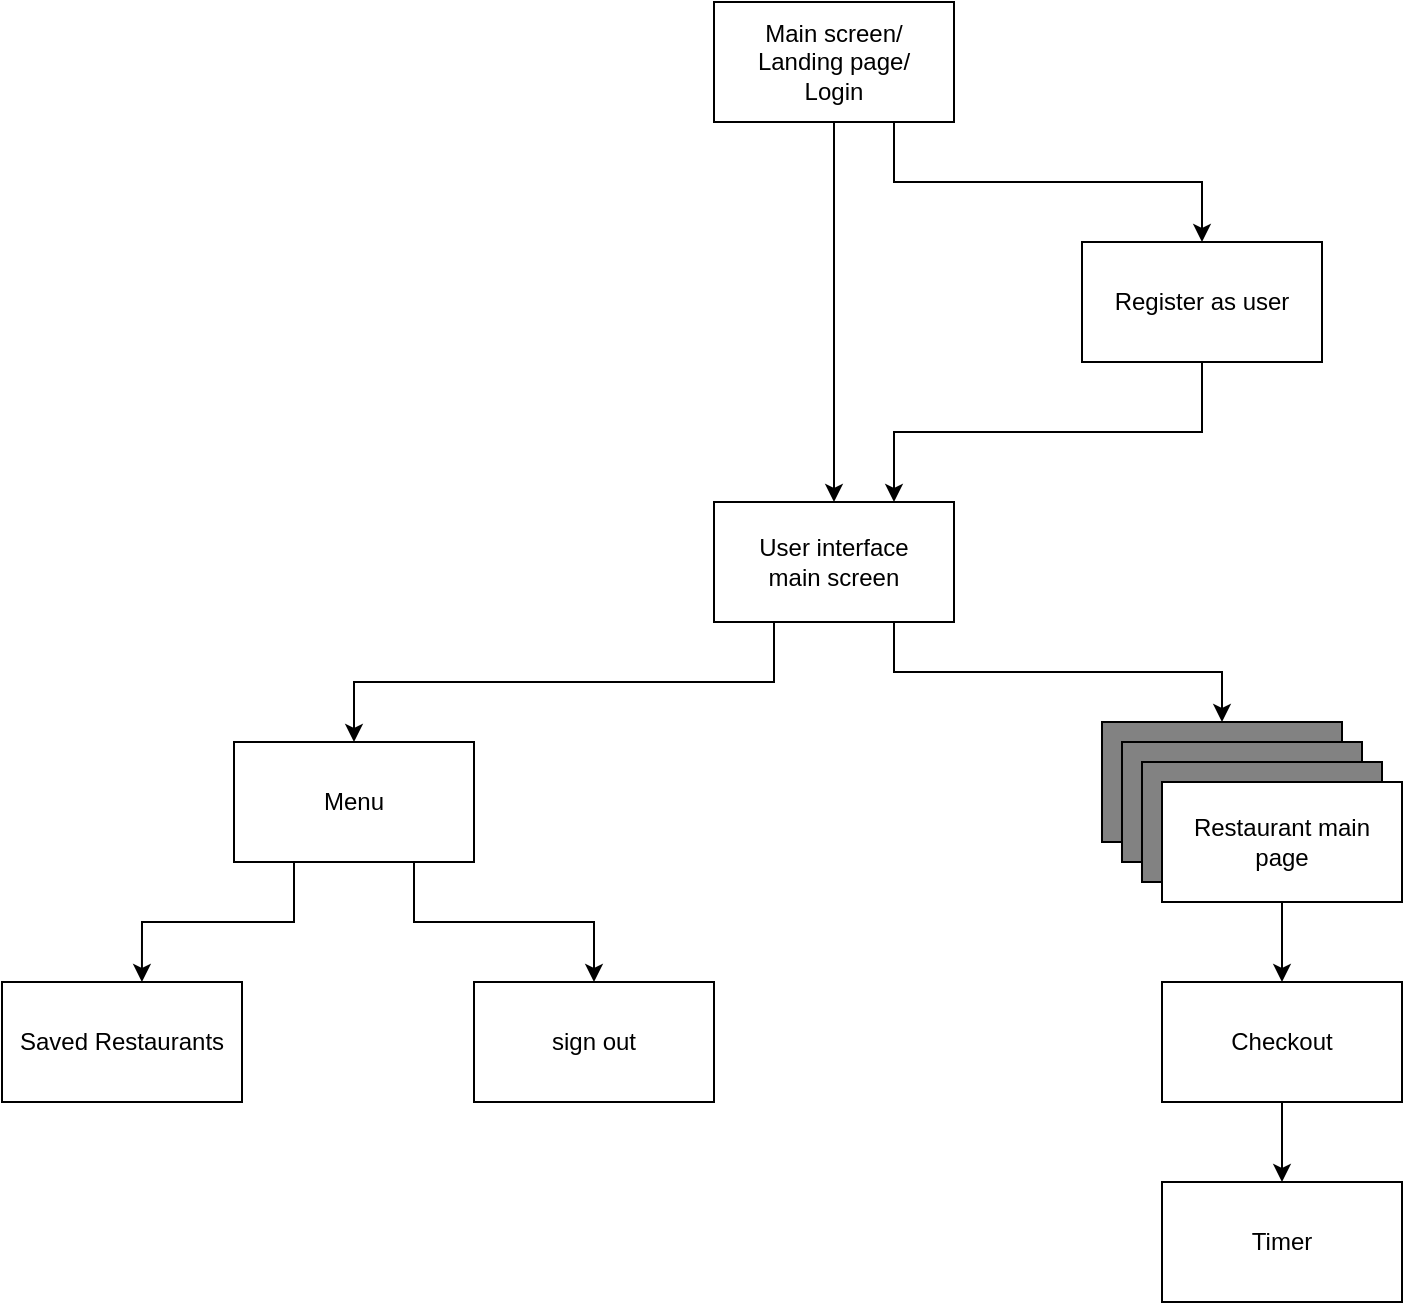 <mxfile version="15.5.4" type="device" pages="7"><diagram id="e_w3glRnkJMuKDwFH4fZ" name="Page-1"><mxGraphModel dx="898" dy="481" grid="1" gridSize="10" guides="1" tooltips="1" connect="1" arrows="1" fold="1" page="1" pageScale="1" pageWidth="827" pageHeight="1169" math="0" shadow="0"><root><mxCell id="0"/><mxCell id="1" parent="0"/><mxCell id="9i9Dpz3SNKwxymN6eZOz-14" style="edgeStyle=orthogonalEdgeStyle;rounded=0;orthogonalLoop=1;jettySize=auto;html=1;exitX=0.75;exitY=1;exitDx=0;exitDy=0;entryX=0.5;entryY=0;entryDx=0;entryDy=0;" parent="1" source="9i9Dpz3SNKwxymN6eZOz-3" target="9i9Dpz3SNKwxymN6eZOz-6" edge="1"><mxGeometry relative="1" as="geometry"/></mxCell><mxCell id="9i9Dpz3SNKwxymN6eZOz-15" style="edgeStyle=orthogonalEdgeStyle;rounded=0;orthogonalLoop=1;jettySize=auto;html=1;exitX=0.5;exitY=1;exitDx=0;exitDy=0;entryX=0.5;entryY=0;entryDx=0;entryDy=0;" parent="1" source="9i9Dpz3SNKwxymN6eZOz-3" target="9i9Dpz3SNKwxymN6eZOz-11" edge="1"><mxGeometry relative="1" as="geometry"/></mxCell><mxCell id="9i9Dpz3SNKwxymN6eZOz-3" value="Main screen/&lt;br&gt;Landing page/&lt;br&gt;Login" style="rounded=0;whiteSpace=wrap;html=1;" parent="1" vertex="1"><mxGeometry x="366" y="40" width="120" height="60" as="geometry"/></mxCell><mxCell id="9i9Dpz3SNKwxymN6eZOz-13" style="edgeStyle=orthogonalEdgeStyle;rounded=0;orthogonalLoop=1;jettySize=auto;html=1;exitX=0.5;exitY=1;exitDx=0;exitDy=0;entryX=0.75;entryY=0;entryDx=0;entryDy=0;" parent="1" source="9i9Dpz3SNKwxymN6eZOz-6" target="9i9Dpz3SNKwxymN6eZOz-11" edge="1"><mxGeometry relative="1" as="geometry"/></mxCell><mxCell id="9i9Dpz3SNKwxymN6eZOz-6" value="Register as user" style="rounded=0;whiteSpace=wrap;html=1;" parent="1" vertex="1"><mxGeometry x="550" y="160" width="120" height="60" as="geometry"/></mxCell><mxCell id="9i9Dpz3SNKwxymN6eZOz-19" style="edgeStyle=orthogonalEdgeStyle;rounded=0;orthogonalLoop=1;jettySize=auto;html=1;exitX=0.25;exitY=1;exitDx=0;exitDy=0;entryX=0.5;entryY=0;entryDx=0;entryDy=0;" parent="1" source="9i9Dpz3SNKwxymN6eZOz-11" target="9i9Dpz3SNKwxymN6eZOz-17" edge="1"><mxGeometry relative="1" as="geometry"/></mxCell><mxCell id="9i9Dpz3SNKwxymN6eZOz-27" style="edgeStyle=orthogonalEdgeStyle;rounded=0;orthogonalLoop=1;jettySize=auto;html=1;exitX=0.75;exitY=1;exitDx=0;exitDy=0;entryX=0.5;entryY=0;entryDx=0;entryDy=0;" parent="1" source="9i9Dpz3SNKwxymN6eZOz-11" target="9i9Dpz3SNKwxymN6eZOz-26" edge="1"><mxGeometry relative="1" as="geometry"/></mxCell><mxCell id="9i9Dpz3SNKwxymN6eZOz-11" value="User interface&lt;br&gt;main screen" style="rounded=0;whiteSpace=wrap;html=1;" parent="1" vertex="1"><mxGeometry x="366" y="290" width="120" height="60" as="geometry"/></mxCell><mxCell id="9i9Dpz3SNKwxymN6eZOz-24" style="edgeStyle=orthogonalEdgeStyle;rounded=0;orthogonalLoop=1;jettySize=auto;html=1;exitX=0.25;exitY=1;exitDx=0;exitDy=0;entryX=0.583;entryY=0;entryDx=0;entryDy=0;entryPerimeter=0;" parent="1" source="9i9Dpz3SNKwxymN6eZOz-17" target="9i9Dpz3SNKwxymN6eZOz-21" edge="1"><mxGeometry relative="1" as="geometry"/></mxCell><mxCell id="9i9Dpz3SNKwxymN6eZOz-25" style="edgeStyle=orthogonalEdgeStyle;rounded=0;orthogonalLoop=1;jettySize=auto;html=1;exitX=0.75;exitY=1;exitDx=0;exitDy=0;" parent="1" source="9i9Dpz3SNKwxymN6eZOz-17" target="9i9Dpz3SNKwxymN6eZOz-22" edge="1"><mxGeometry relative="1" as="geometry"/></mxCell><mxCell id="9i9Dpz3SNKwxymN6eZOz-17" value="Menu" style="rounded=0;whiteSpace=wrap;html=1;" parent="1" vertex="1"><mxGeometry x="126" y="410" width="120" height="60" as="geometry"/></mxCell><mxCell id="9i9Dpz3SNKwxymN6eZOz-21" value="Saved Restaurants" style="rounded=0;whiteSpace=wrap;html=1;" parent="1" vertex="1"><mxGeometry x="10" y="530" width="120" height="60" as="geometry"/></mxCell><mxCell id="9i9Dpz3SNKwxymN6eZOz-22" value="sign out" style="rounded=0;whiteSpace=wrap;html=1;" parent="1" vertex="1"><mxGeometry x="246" y="530" width="120" height="60" as="geometry"/></mxCell><mxCell id="9i9Dpz3SNKwxymN6eZOz-26" value="Restaurant main&lt;br&gt;page" style="rounded=0;whiteSpace=wrap;html=1;labelBackgroundColor=none;fillColor=#828282;" parent="1" vertex="1"><mxGeometry x="560" y="400" width="120" height="60" as="geometry"/></mxCell><mxCell id="9i9Dpz3SNKwxymN6eZOz-28" value="Restaurant main&lt;br&gt;page" style="rounded=0;whiteSpace=wrap;html=1;fillColor=#828282;" parent="1" vertex="1"><mxGeometry x="570" y="410" width="120" height="60" as="geometry"/></mxCell><mxCell id="9i9Dpz3SNKwxymN6eZOz-29" value="Restaurant main&lt;br&gt;page" style="rounded=0;whiteSpace=wrap;html=1;fillColor=#828282;" parent="1" vertex="1"><mxGeometry x="580" y="420" width="120" height="60" as="geometry"/></mxCell><mxCell id="9i9Dpz3SNKwxymN6eZOz-44" style="edgeStyle=orthogonalEdgeStyle;rounded=0;orthogonalLoop=1;jettySize=auto;html=1;exitX=0.5;exitY=1;exitDx=0;exitDy=0;entryX=0.5;entryY=0;entryDx=0;entryDy=0;" parent="1" source="9i9Dpz3SNKwxymN6eZOz-30" target="9i9Dpz3SNKwxymN6eZOz-43" edge="1"><mxGeometry relative="1" as="geometry"/></mxCell><mxCell id="9i9Dpz3SNKwxymN6eZOz-30" value="Restaurant main&lt;br&gt;page" style="rounded=0;whiteSpace=wrap;html=1;" parent="1" vertex="1"><mxGeometry x="590" y="430" width="120" height="60" as="geometry"/></mxCell><mxCell id="9i9Dpz3SNKwxymN6eZOz-46" style="edgeStyle=orthogonalEdgeStyle;rounded=0;orthogonalLoop=1;jettySize=auto;html=1;exitX=0.5;exitY=1;exitDx=0;exitDy=0;entryX=0.5;entryY=0;entryDx=0;entryDy=0;" parent="1" source="9i9Dpz3SNKwxymN6eZOz-43" target="9i9Dpz3SNKwxymN6eZOz-45" edge="1"><mxGeometry relative="1" as="geometry"/></mxCell><mxCell id="9i9Dpz3SNKwxymN6eZOz-43" value="Checkout" style="rounded=0;whiteSpace=wrap;html=1;labelBackgroundColor=none;fillColor=#FFFFFF;" parent="1" vertex="1"><mxGeometry x="590" y="530" width="120" height="60" as="geometry"/></mxCell><mxCell id="9i9Dpz3SNKwxymN6eZOz-45" value="Timer" style="rounded=0;whiteSpace=wrap;html=1;labelBackgroundColor=none;fillColor=#FFFFFF;" parent="1" vertex="1"><mxGeometry x="590" y="630" width="120" height="60" as="geometry"/></mxCell></root></mxGraphModel></diagram><diagram id="PVAbyoXS5bNq3lEvondA" name="Page-6"><mxGraphModel dx="7735" dy="193" grid="1" gridSize="10" guides="1" tooltips="1" connect="1" arrows="1" fold="1" page="1" pageScale="1" pageWidth="827" pageHeight="1169" math="0" shadow="0"><root><mxCell id="QG7djG9gp7T5UQNAhRk5-0"/><mxCell id="QG7djG9gp7T5UQNAhRk5-1" parent="QG7djG9gp7T5UQNAhRk5-0"/><mxCell id="fA7XuGkusf7pm5qnYchg-0" value="" style="rounded=0;whiteSpace=wrap;html=1;" parent="QG7djG9gp7T5UQNAhRk5-1" vertex="1"><mxGeometry x="-200" y="4470" width="1440" height="4630" as="geometry"/></mxCell><mxCell id="kldN2pI8VA2VizNdJDFV-4" value="Saved Distributors" style="rounded=0;whiteSpace=wrap;html=1;fontSize=68;" parent="QG7djG9gp7T5UQNAhRk5-1" vertex="1"><mxGeometry x="-199" y="4470" width="1440" height="160" as="geometry"/></mxCell><mxCell id="kldN2pI8VA2VizNdJDFV-5" value="&lt;p style=&quot;line-height: 1.7&quot;&gt;A&lt;br&gt;B&lt;br&gt;C&lt;br&gt;D&lt;br&gt;E&lt;br&gt;F&lt;br&gt;G&lt;br&gt;H&lt;br&gt;I&lt;br&gt;J&lt;br&gt;K&lt;br&gt;L&lt;br&gt;M&lt;br&gt;N&lt;br&gt;O&lt;br&gt;P&lt;br&gt;Q&lt;br&gt;R&lt;br&gt;S&lt;br&gt;T&lt;br&gt;U&lt;br&gt;V&lt;br&gt;W&lt;br&gt;X&lt;br&gt;Y&lt;br&gt;Z&lt;br&gt;&lt;/p&gt;" style="rounded=0;whiteSpace=wrap;html=1;fontSize=51;verticalAlign=top;" parent="QG7djG9gp7T5UQNAhRk5-1" vertex="1"><mxGeometry x="1130" y="4630" width="110" height="4480" as="geometry"/></mxCell><mxCell id="kldN2pI8VA2VizNdJDFV-6" value="" style="rounded=0;whiteSpace=wrap;html=1;fontSize=51;" parent="QG7djG9gp7T5UQNAhRk5-1" vertex="1"><mxGeometry x="-200" y="4630" width="1330" height="320" as="geometry"/></mxCell><mxCell id="kldN2pI8VA2VizNdJDFV-8" value="logo" style="whiteSpace=wrap;html=1;aspect=fixed;fontSize=51;fillColor=#D9D9D9;" parent="QG7djG9gp7T5UQNAhRk5-1" vertex="1"><mxGeometry x="-155" y="4695" width="190" height="190" as="geometry"/></mxCell><mxCell id="kldN2pI8VA2VizNdJDFV-9" value="Burger King" style="text;html=1;strokeColor=none;fillColor=none;align=left;verticalAlign=middle;whiteSpace=wrap;rounded=0;fontSize=66;" parent="QG7djG9gp7T5UQNAhRk5-1" vertex="1"><mxGeometry x="110" y="4775" width="480" height="30" as="geometry"/></mxCell><mxCell id="kldN2pI8VA2VizNdJDFV-10" value="" style="rounded=0;whiteSpace=wrap;html=1;fontSize=51;" parent="QG7djG9gp7T5UQNAhRk5-1" vertex="1"><mxGeometry x="-200" y="4950" width="1330" height="320" as="geometry"/></mxCell><mxCell id="kldN2pI8VA2VizNdJDFV-11" value="logo" style="whiteSpace=wrap;html=1;aspect=fixed;fontSize=51;fillColor=#D9D9D9;" parent="QG7djG9gp7T5UQNAhRk5-1" vertex="1"><mxGeometry x="-155" y="5015" width="190" height="190" as="geometry"/></mxCell><mxCell id="kldN2pI8VA2VizNdJDFV-12" value="Burger King" style="text;html=1;strokeColor=none;fillColor=none;align=left;verticalAlign=middle;whiteSpace=wrap;rounded=0;fontSize=66;" parent="QG7djG9gp7T5UQNAhRk5-1" vertex="1"><mxGeometry x="110" y="5095" width="480" height="30" as="geometry"/></mxCell><mxCell id="kldN2pI8VA2VizNdJDFV-13" value="" style="rounded=0;whiteSpace=wrap;html=1;fontSize=51;" parent="QG7djG9gp7T5UQNAhRk5-1" vertex="1"><mxGeometry x="-200" y="5270" width="1330" height="320" as="geometry"/></mxCell><mxCell id="kldN2pI8VA2VizNdJDFV-14" value="logo" style="whiteSpace=wrap;html=1;aspect=fixed;fontSize=51;fillColor=#D9D9D9;" parent="QG7djG9gp7T5UQNAhRk5-1" vertex="1"><mxGeometry x="-155" y="5335" width="190" height="190" as="geometry"/></mxCell><mxCell id="kldN2pI8VA2VizNdJDFV-15" value="Burger King" style="text;html=1;strokeColor=none;fillColor=none;align=left;verticalAlign=middle;whiteSpace=wrap;rounded=0;fontSize=66;" parent="QG7djG9gp7T5UQNAhRk5-1" vertex="1"><mxGeometry x="110" y="5415" width="480" height="30" as="geometry"/></mxCell><mxCell id="kldN2pI8VA2VizNdJDFV-16" value="" style="rounded=0;whiteSpace=wrap;html=1;fontSize=51;" parent="QG7djG9gp7T5UQNAhRk5-1" vertex="1"><mxGeometry x="-200" y="5590" width="1330" height="320" as="geometry"/></mxCell><mxCell id="kldN2pI8VA2VizNdJDFV-17" value="logo" style="whiteSpace=wrap;html=1;aspect=fixed;fontSize=51;fillColor=#D9D9D9;" parent="QG7djG9gp7T5UQNAhRk5-1" vertex="1"><mxGeometry x="-155" y="5655" width="190" height="190" as="geometry"/></mxCell><mxCell id="kldN2pI8VA2VizNdJDFV-18" value="Burger King" style="text;html=1;strokeColor=none;fillColor=none;align=left;verticalAlign=middle;whiteSpace=wrap;rounded=0;fontSize=66;" parent="QG7djG9gp7T5UQNAhRk5-1" vertex="1"><mxGeometry x="110" y="5735" width="480" height="30" as="geometry"/></mxCell><mxCell id="kldN2pI8VA2VizNdJDFV-19" value="" style="rounded=0;whiteSpace=wrap;html=1;fontSize=51;" parent="QG7djG9gp7T5UQNAhRk5-1" vertex="1"><mxGeometry x="-200" y="5910" width="1330" height="320" as="geometry"/></mxCell><mxCell id="kldN2pI8VA2VizNdJDFV-20" value="logo" style="whiteSpace=wrap;html=1;aspect=fixed;fontSize=51;fillColor=#D9D9D9;" parent="QG7djG9gp7T5UQNAhRk5-1" vertex="1"><mxGeometry x="-155" y="5975" width="190" height="190" as="geometry"/></mxCell><mxCell id="kldN2pI8VA2VizNdJDFV-21" value="Burger King" style="text;html=1;strokeColor=none;fillColor=none;align=left;verticalAlign=middle;whiteSpace=wrap;rounded=0;fontSize=66;" parent="QG7djG9gp7T5UQNAhRk5-1" vertex="1"><mxGeometry x="110" y="6055" width="480" height="30" as="geometry"/></mxCell><mxCell id="kldN2pI8VA2VizNdJDFV-22" value="" style="rounded=0;whiteSpace=wrap;html=1;fontSize=51;" parent="QG7djG9gp7T5UQNAhRk5-1" vertex="1"><mxGeometry x="-200" y="6230" width="1330" height="320" as="geometry"/></mxCell><mxCell id="kldN2pI8VA2VizNdJDFV-23" value="logo" style="whiteSpace=wrap;html=1;aspect=fixed;fontSize=51;fillColor=#D9D9D9;" parent="QG7djG9gp7T5UQNAhRk5-1" vertex="1"><mxGeometry x="-155" y="6295" width="190" height="190" as="geometry"/></mxCell><mxCell id="kldN2pI8VA2VizNdJDFV-24" value="Burger King" style="text;html=1;strokeColor=none;fillColor=none;align=left;verticalAlign=middle;whiteSpace=wrap;rounded=0;fontSize=66;" parent="QG7djG9gp7T5UQNAhRk5-1" vertex="1"><mxGeometry x="110" y="6375" width="480" height="30" as="geometry"/></mxCell><mxCell id="kldN2pI8VA2VizNdJDFV-25" value="" style="rounded=0;whiteSpace=wrap;html=1;fontSize=51;" parent="QG7djG9gp7T5UQNAhRk5-1" vertex="1"><mxGeometry x="-200" y="6550" width="1330" height="320" as="geometry"/></mxCell><mxCell id="kldN2pI8VA2VizNdJDFV-26" value="logo" style="whiteSpace=wrap;html=1;aspect=fixed;fontSize=51;fillColor=#D9D9D9;" parent="QG7djG9gp7T5UQNAhRk5-1" vertex="1"><mxGeometry x="-155" y="6615" width="190" height="190" as="geometry"/></mxCell><mxCell id="kldN2pI8VA2VizNdJDFV-27" value="Burger King" style="text;html=1;strokeColor=none;fillColor=none;align=left;verticalAlign=middle;whiteSpace=wrap;rounded=0;fontSize=66;" parent="QG7djG9gp7T5UQNAhRk5-1" vertex="1"><mxGeometry x="110" y="6695" width="480" height="30" as="geometry"/></mxCell><mxCell id="kldN2pI8VA2VizNdJDFV-28" value="" style="rounded=0;whiteSpace=wrap;html=1;fontSize=51;" parent="QG7djG9gp7T5UQNAhRk5-1" vertex="1"><mxGeometry x="-200" y="6870" width="1330" height="320" as="geometry"/></mxCell><mxCell id="kldN2pI8VA2VizNdJDFV-29" value="logo" style="whiteSpace=wrap;html=1;aspect=fixed;fontSize=51;fillColor=#D9D9D9;" parent="QG7djG9gp7T5UQNAhRk5-1" vertex="1"><mxGeometry x="-155" y="6935" width="190" height="190" as="geometry"/></mxCell><mxCell id="kldN2pI8VA2VizNdJDFV-30" value="Burger King" style="text;html=1;strokeColor=none;fillColor=none;align=left;verticalAlign=middle;whiteSpace=wrap;rounded=0;fontSize=66;" parent="QG7djG9gp7T5UQNAhRk5-1" vertex="1"><mxGeometry x="110" y="7015" width="480" height="30" as="geometry"/></mxCell><mxCell id="kldN2pI8VA2VizNdJDFV-31" value="" style="rounded=0;whiteSpace=wrap;html=1;fontSize=51;" parent="QG7djG9gp7T5UQNAhRk5-1" vertex="1"><mxGeometry x="-200" y="7190" width="1330" height="320" as="geometry"/></mxCell><mxCell id="kldN2pI8VA2VizNdJDFV-32" value="logo" style="whiteSpace=wrap;html=1;aspect=fixed;fontSize=51;fillColor=#D9D9D9;" parent="QG7djG9gp7T5UQNAhRk5-1" vertex="1"><mxGeometry x="-155" y="7255" width="190" height="190" as="geometry"/></mxCell><mxCell id="kldN2pI8VA2VizNdJDFV-33" value="Burger King" style="text;html=1;strokeColor=none;fillColor=none;align=left;verticalAlign=middle;whiteSpace=wrap;rounded=0;fontSize=66;" parent="QG7djG9gp7T5UQNAhRk5-1" vertex="1"><mxGeometry x="110" y="7335" width="480" height="30" as="geometry"/></mxCell><mxCell id="kldN2pI8VA2VizNdJDFV-35" value="" style="endArrow=none;html=1;rounded=0;fontSize=68;fontStyle=0;strokeWidth=6;" parent="QG7djG9gp7T5UQNAhRk5-1" edge="1"><mxGeometry width="50" height="50" relative="1" as="geometry"><mxPoint x="-143" y="4551" as="sourcePoint"/><mxPoint x="-103" y="4511" as="targetPoint"/></mxGeometry></mxCell><mxCell id="kldN2pI8VA2VizNdJDFV-36" value="" style="endArrow=none;html=1;rounded=0;fontSize=68;strokeWidth=6;" parent="QG7djG9gp7T5UQNAhRk5-1" edge="1"><mxGeometry width="50" height="50" relative="1" as="geometry"><mxPoint x="-102" y="4591" as="sourcePoint"/><mxPoint x="-142" y="4551" as="targetPoint"/></mxGeometry></mxCell><mxCell id="jD8glDZHlu0UssZdo3Ph-1" value="" style="rounded=0;whiteSpace=wrap;html=1;fontSize=51;" vertex="1" parent="QG7djG9gp7T5UQNAhRk5-1"><mxGeometry x="-200" y="7510" width="1330" height="320" as="geometry"/></mxCell><mxCell id="jD8glDZHlu0UssZdo3Ph-2" value="logo" style="whiteSpace=wrap;html=1;aspect=fixed;fontSize=51;fillColor=#D9D9D9;" vertex="1" parent="QG7djG9gp7T5UQNAhRk5-1"><mxGeometry x="-155" y="7575" width="190" height="190" as="geometry"/></mxCell><mxCell id="jD8glDZHlu0UssZdo3Ph-3" value="Burger King" style="text;html=1;strokeColor=none;fillColor=none;align=left;verticalAlign=middle;whiteSpace=wrap;rounded=0;fontSize=66;" vertex="1" parent="QG7djG9gp7T5UQNAhRk5-1"><mxGeometry x="110" y="7655" width="480" height="30" as="geometry"/></mxCell><mxCell id="jD8glDZHlu0UssZdo3Ph-4" value="" style="rounded=0;whiteSpace=wrap;html=1;fontSize=51;" vertex="1" parent="QG7djG9gp7T5UQNAhRk5-1"><mxGeometry x="-199" y="7830" width="1330" height="320" as="geometry"/></mxCell><mxCell id="jD8glDZHlu0UssZdo3Ph-5" value="logo" style="whiteSpace=wrap;html=1;aspect=fixed;fontSize=51;fillColor=#D9D9D9;" vertex="1" parent="QG7djG9gp7T5UQNAhRk5-1"><mxGeometry x="-154" y="7895" width="190" height="190" as="geometry"/></mxCell><mxCell id="jD8glDZHlu0UssZdo3Ph-6" value="Burger King" style="text;html=1;strokeColor=none;fillColor=none;align=left;verticalAlign=middle;whiteSpace=wrap;rounded=0;fontSize=66;" vertex="1" parent="QG7djG9gp7T5UQNAhRk5-1"><mxGeometry x="111" y="7975" width="480" height="30" as="geometry"/></mxCell><mxCell id="jD8glDZHlu0UssZdo3Ph-7" value="" style="rounded=0;whiteSpace=wrap;html=1;fontSize=51;" vertex="1" parent="QG7djG9gp7T5UQNAhRk5-1"><mxGeometry x="-199" y="8150" width="1330" height="320" as="geometry"/></mxCell><mxCell id="jD8glDZHlu0UssZdo3Ph-8" value="logo" style="whiteSpace=wrap;html=1;aspect=fixed;fontSize=51;fillColor=#D9D9D9;" vertex="1" parent="QG7djG9gp7T5UQNAhRk5-1"><mxGeometry x="-154" y="8215" width="190" height="190" as="geometry"/></mxCell><mxCell id="jD8glDZHlu0UssZdo3Ph-9" value="Burger King" style="text;html=1;strokeColor=none;fillColor=none;align=left;verticalAlign=middle;whiteSpace=wrap;rounded=0;fontSize=66;" vertex="1" parent="QG7djG9gp7T5UQNAhRk5-1"><mxGeometry x="111" y="8295" width="480" height="30" as="geometry"/></mxCell><mxCell id="jD8glDZHlu0UssZdo3Ph-10" value="" style="rounded=0;whiteSpace=wrap;html=1;fontSize=51;" vertex="1" parent="QG7djG9gp7T5UQNAhRk5-1"><mxGeometry x="-199" y="8470" width="1330" height="320" as="geometry"/></mxCell><mxCell id="jD8glDZHlu0UssZdo3Ph-11" value="logo" style="whiteSpace=wrap;html=1;aspect=fixed;fontSize=51;fillColor=#D9D9D9;" vertex="1" parent="QG7djG9gp7T5UQNAhRk5-1"><mxGeometry x="-154" y="8535" width="190" height="190" as="geometry"/></mxCell><mxCell id="jD8glDZHlu0UssZdo3Ph-12" value="Burger King" style="text;html=1;strokeColor=none;fillColor=none;align=left;verticalAlign=middle;whiteSpace=wrap;rounded=0;fontSize=66;" vertex="1" parent="QG7djG9gp7T5UQNAhRk5-1"><mxGeometry x="111" y="8615" width="480" height="30" as="geometry"/></mxCell><mxCell id="jD8glDZHlu0UssZdo3Ph-13" value="" style="rounded=0;whiteSpace=wrap;html=1;fontSize=51;" vertex="1" parent="QG7djG9gp7T5UQNAhRk5-1"><mxGeometry x="-200" y="8790" width="1330" height="320" as="geometry"/></mxCell><mxCell id="jD8glDZHlu0UssZdo3Ph-14" value="logo" style="whiteSpace=wrap;html=1;aspect=fixed;fontSize=51;fillColor=#D9D9D9;" vertex="1" parent="QG7djG9gp7T5UQNAhRk5-1"><mxGeometry x="-155" y="8855" width="190" height="190" as="geometry"/></mxCell><mxCell id="jD8glDZHlu0UssZdo3Ph-15" value="Burger King" style="text;html=1;strokeColor=none;fillColor=none;align=left;verticalAlign=middle;whiteSpace=wrap;rounded=0;fontSize=66;" vertex="1" parent="QG7djG9gp7T5UQNAhRk5-1"><mxGeometry x="110" y="8935" width="480" height="30" as="geometry"/></mxCell></root></mxGraphModel></diagram><diagram id="D-9sQ0t9W9OrHZ5iQb2Y" name="Page-7"><mxGraphModel dx="6414" dy="2267" grid="1" gridSize="10" guides="1" tooltips="1" connect="1" arrows="1" fold="1" page="1" pageScale="1" pageWidth="827" pageHeight="1169" math="0" shadow="0"><root><mxCell id="EQoo2u3zqGiM5WvBDh40-0"/><mxCell id="EQoo2u3zqGiM5WvBDh40-1" parent="EQoo2u3zqGiM5WvBDh40-0"/><mxCell id="s0XE-5ruh_TZqw452vyj-0" value="" style="rounded=0;whiteSpace=wrap;html=1;" parent="EQoo2u3zqGiM5WvBDh40-1" vertex="1"><mxGeometry x="130" y="1270" width="1440" height="3040" as="geometry"/></mxCell><mxCell id="DSUKKy9TBCjMsHvULowx-2" value="Create an account" style="text;html=1;strokeColor=none;fillColor=none;align=center;verticalAlign=middle;whiteSpace=wrap;rounded=0;fontSize=80;" parent="EQoo2u3zqGiM5WvBDh40-1" vertex="1"><mxGeometry x="670" y="1730" width="380" height="30" as="geometry"/></mxCell><mxCell id="DSUKKy9TBCjMsHvULowx-3" value="First Name" style="rounded=0;whiteSpace=wrap;html=1;fontSize=69;align=left;verticalAlign=middle;spacingLeft=29;fontColor=#808080;" parent="EQoo2u3zqGiM5WvBDh40-1" vertex="1"><mxGeometry x="347.5" y="1950" width="1025" height="180" as="geometry"/></mxCell><mxCell id="DSUKKy9TBCjMsHvULowx-4" value="Last Name" style="rounded=0;whiteSpace=wrap;html=1;fontSize=69;align=left;verticalAlign=middle;spacingLeft=29;fontColor=#808080;" parent="EQoo2u3zqGiM5WvBDh40-1" vertex="1"><mxGeometry x="347.5" y="2200" width="1025" height="180" as="geometry"/></mxCell><mxCell id="DSUKKy9TBCjMsHvULowx-5" value="Email" style="rounded=0;whiteSpace=wrap;html=1;fontSize=69;align=left;verticalAlign=middle;spacingLeft=29;fontColor=#808080;" parent="EQoo2u3zqGiM5WvBDh40-1" vertex="1"><mxGeometry x="347.5" y="2450" width="1025" height="180" as="geometry"/></mxCell><mxCell id="DSUKKy9TBCjMsHvULowx-6" value="Location" style="rounded=0;whiteSpace=wrap;html=1;fontSize=69;align=left;verticalAlign=middle;spacingLeft=29;fontColor=#808080;" parent="EQoo2u3zqGiM5WvBDh40-1" vertex="1"><mxGeometry x="347.5" y="2700" width="1025" height="180" as="geometry"/></mxCell><mxCell id="DSUKKy9TBCjMsHvULowx-7" value="Password" style="rounded=0;whiteSpace=wrap;html=1;fontSize=69;align=left;verticalAlign=middle;spacingLeft=29;fontColor=#808080;" parent="EQoo2u3zqGiM5WvBDh40-1" vertex="1"><mxGeometry x="347.5" y="2950" width="1025" height="180" as="geometry"/></mxCell><mxCell id="DSUKKy9TBCjMsHvULowx-8" value="Re-enter password" style="rounded=0;whiteSpace=wrap;html=1;fontSize=69;align=left;verticalAlign=middle;spacingLeft=29;fontColor=#808080;" parent="EQoo2u3zqGiM5WvBDh40-1" vertex="1"><mxGeometry x="347.5" y="3200" width="1025" height="180" as="geometry"/></mxCell><mxCell id="DSUKKy9TBCjMsHvULowx-9" value="Create Account" style="rounded=1;whiteSpace=wrap;html=1;fontSize=73;fontColor=#FFFFFF;fillColor=#67AB9F;align=center;verticalAlign=middle;" parent="EQoo2u3zqGiM5WvBDh40-1" vertex="1"><mxGeometry x="570" y="3530" width="560" height="173" as="geometry"/></mxCell></root></mxGraphModel></diagram><diagram id="X22zaWTJC-6-P-APbYG1" name="Page-8"><mxGraphModel dx="5987" dy="2038" grid="1" gridSize="10" guides="1" tooltips="1" connect="1" arrows="1" fold="1" page="1" pageScale="1" pageWidth="827" pageHeight="1169" math="0" shadow="0"><root><mxCell id="ilQTOkNc9v4XJZ97mB2k-0"/><mxCell id="ilQTOkNc9v4XJZ97mB2k-1" parent="ilQTOkNc9v4XJZ97mB2k-0"/><mxCell id="Fx67dN_B9x0bfb9UG4TL-1" value="" style="rounded=0;whiteSpace=wrap;html=1;fontSize=61;" parent="ilQTOkNc9v4XJZ97mB2k-1" vertex="1"><mxGeometry x="518" y="1180" width="1440" height="4810" as="geometry"/></mxCell><mxCell id="hx1323vGms2iKbhlJHE6-0" value="" style="endArrow=none;html=1;rounded=0;fontSize=68;fontStyle=0;strokeWidth=6;" parent="ilQTOkNc9v4XJZ97mB2k-1" edge="1"><mxGeometry width="50" height="50" relative="1" as="geometry"><mxPoint x="598" y="1298" as="sourcePoint"/><mxPoint x="638" y="1258" as="targetPoint"/></mxGeometry></mxCell><mxCell id="wN22bXpRKbNz4gsiHwbc-0" value="" style="endArrow=none;html=1;rounded=0;fontSize=68;strokeWidth=6;" parent="ilQTOkNc9v4XJZ97mB2k-1" edge="1"><mxGeometry width="50" height="50" relative="1" as="geometry"><mxPoint x="639" y="1338" as="sourcePoint"/><mxPoint x="599" y="1298" as="targetPoint"/></mxGeometry></mxCell><mxCell id="0Pz0WVWi4o07vn5JGkL6-7" value="" style="rounded=0;whiteSpace=wrap;html=1;fontSize=61;align=left;" vertex="1" parent="ilQTOkNc9v4XJZ97mB2k-1"><mxGeometry x="518" y="4539.226" width="1440" height="409.231" as="geometry"/></mxCell><mxCell id="0Pz0WVWi4o07vn5JGkL6-8" value="" style="endArrow=none;html=1;rounded=0;fontSize=61;fontColor=#000000;startArrow=none;" edge="1" parent="ilQTOkNc9v4XJZ97mB2k-1"><mxGeometry x="518" y="2405.38" width="50" height="50" as="geometry"><mxPoint x="1554" y="6899.226" as="sourcePoint"/><mxPoint x="1554" y="6899.226" as="targetPoint"/></mxGeometry></mxCell><mxCell id="0Pz0WVWi4o07vn5JGkL6-9" value="picture" style="ellipse;whiteSpace=wrap;html=1;aspect=fixed;fontSize=61;fontColor=#000000;strokeColor=default;fillColor=#D9D9D9;align=center;" vertex="1" parent="ilQTOkNc9v4XJZ97mB2k-1"><mxGeometry x="567" y="4625.38" width="267.69" height="267.69" as="geometry"/></mxCell><mxCell id="0Pz0WVWi4o07vn5JGkL6-10" value="Beef Burger" style="text;html=1;strokeColor=none;fillColor=none;align=left;verticalAlign=middle;whiteSpace=wrap;rounded=0;fontSize=69;fontColor=#000000;" vertex="1" parent="ilQTOkNc9v4XJZ97mB2k-1"><mxGeometry x="886" y="4656.149" width="675" height="175.385" as="geometry"/></mxCell><mxCell id="0Pz0WVWi4o07vn5JGkL6-11" value="- &lt;u style=&quot;font-size: 69px;&quot;&gt;02&lt;/u&gt;&amp;nbsp;+" style="text;html=1;strokeColor=none;fillColor=none;align=center;verticalAlign=middle;whiteSpace=wrap;rounded=0;fontSize=69;fontColor=#000000;" vertex="1" parent="ilQTOkNc9v4XJZ97mB2k-1"><mxGeometry x="1643" y="4656.149" width="270" height="175.385" as="geometry"/></mxCell><mxCell id="0Pz0WVWi4o07vn5JGkL6-14" value="" style="rounded=0;whiteSpace=wrap;html=1;fontSize=61;align=left;" vertex="1" parent="ilQTOkNc9v4XJZ97mB2k-1"><mxGeometry x="518" y="4948.456" width="1440" height="409.231" as="geometry"/></mxCell><mxCell id="0Pz0WVWi4o07vn5JGkL6-15" value="" style="endArrow=none;html=1;rounded=0;fontSize=61;fontColor=#000000;startArrow=none;" edge="1" parent="ilQTOkNc9v4XJZ97mB2k-1"><mxGeometry x="518" y="2814.61" width="50" height="50" as="geometry"><mxPoint x="1554.0" y="7308.456" as="sourcePoint"/><mxPoint x="1554.0" y="7308.456" as="targetPoint"/></mxGeometry></mxCell><mxCell id="0Pz0WVWi4o07vn5JGkL6-16" value="picture" style="ellipse;whiteSpace=wrap;html=1;aspect=fixed;fontSize=61;fontColor=#000000;strokeColor=default;fillColor=#D9D9D9;align=center;" vertex="1" parent="ilQTOkNc9v4XJZ97mB2k-1"><mxGeometry x="567" y="5034.61" width="267.69" height="267.69" as="geometry"/></mxCell><mxCell id="0Pz0WVWi4o07vn5JGkL6-17" value="Beef Burger" style="text;html=1;strokeColor=none;fillColor=none;align=left;verticalAlign=middle;whiteSpace=wrap;rounded=0;fontSize=69;fontColor=#000000;" vertex="1" parent="ilQTOkNc9v4XJZ97mB2k-1"><mxGeometry x="886" y="5065.379" width="675" height="175.385" as="geometry"/></mxCell><mxCell id="0Pz0WVWi4o07vn5JGkL6-18" value="- &lt;u style=&quot;font-size: 69px;&quot;&gt;02&lt;/u&gt;&amp;nbsp;+" style="text;html=1;strokeColor=none;fillColor=none;align=center;verticalAlign=middle;whiteSpace=wrap;rounded=0;fontSize=69;fontColor=#000000;" vertex="1" parent="ilQTOkNc9v4XJZ97mB2k-1"><mxGeometry x="1643" y="5065.379" width="270" height="175.385" as="geometry"/></mxCell><mxCell id="0Pz0WVWi4o07vn5JGkL6-21" value="" style="rounded=0;whiteSpace=wrap;html=1;fontSize=61;align=left;" vertex="1" parent="ilQTOkNc9v4XJZ97mB2k-1"><mxGeometry x="518" y="5357.686" width="1440" height="409.231" as="geometry"/></mxCell><mxCell id="0Pz0WVWi4o07vn5JGkL6-22" value="" style="endArrow=none;html=1;rounded=0;fontSize=61;fontColor=#000000;startArrow=none;" edge="1" parent="ilQTOkNc9v4XJZ97mB2k-1"><mxGeometry x="518" y="3223.84" width="50" height="50" as="geometry"><mxPoint x="1554.0" y="7717.686" as="sourcePoint"/><mxPoint x="1554.0" y="7717.686" as="targetPoint"/></mxGeometry></mxCell><mxCell id="0Pz0WVWi4o07vn5JGkL6-23" value="picture" style="ellipse;whiteSpace=wrap;html=1;aspect=fixed;fontSize=61;fontColor=#000000;strokeColor=default;fillColor=#D9D9D9;align=center;" vertex="1" parent="ilQTOkNc9v4XJZ97mB2k-1"><mxGeometry x="567" y="5443.84" width="267.69" height="267.69" as="geometry"/></mxCell><mxCell id="0Pz0WVWi4o07vn5JGkL6-24" value="Beef Burger" style="text;html=1;strokeColor=none;fillColor=none;align=left;verticalAlign=middle;whiteSpace=wrap;rounded=0;fontSize=69;fontColor=#000000;" vertex="1" parent="ilQTOkNc9v4XJZ97mB2k-1"><mxGeometry x="886" y="5474.609" width="675" height="175.385" as="geometry"/></mxCell><mxCell id="0Pz0WVWi4o07vn5JGkL6-25" value="- &lt;u style=&quot;font-size: 69px;&quot;&gt;02&lt;/u&gt;&amp;nbsp;+" style="text;html=1;strokeColor=none;fillColor=none;align=center;verticalAlign=middle;whiteSpace=wrap;rounded=0;fontSize=69;fontColor=#000000;" vertex="1" parent="ilQTOkNc9v4XJZ97mB2k-1"><mxGeometry x="1643" y="5474.609" width="270" height="175.385" as="geometry"/></mxCell><mxCell id="vwoGl7vFWY0s3YV-4boO-0" value="" style="rounded=0;whiteSpace=wrap;html=1;" vertex="1" parent="ilQTOkNc9v4XJZ97mB2k-1"><mxGeometry x="517" y="5766.92" width="1442" height="223.08" as="geometry"/></mxCell><mxCell id="vwoGl7vFWY0s3YV-4boO-1" value="Claim" style="rounded=1;whiteSpace=wrap;html=1;fontSize=65;strokeColor=#36393d;fillColor=#67AB9F;align=center;fontStyle=1" vertex="1" parent="ilQTOkNc9v4XJZ97mB2k-1"><mxGeometry x="979" y="5790.763" width="495" height="175.385" as="geometry"/></mxCell><mxCell id="Fx67dN_B9x0bfb9UG4TL-0" value="" style="rounded=0;whiteSpace=wrap;html=1;fontSize=61;align=left;" parent="ilQTOkNc9v4XJZ97mB2k-1" vertex="1"><mxGeometry x="518" y="3313.846" width="1440" height="409.231" as="geometry"/></mxCell><mxCell id="Fx67dN_B9x0bfb9UG4TL-2" value="Burger King" style="rounded=0;whiteSpace=wrap;html=1;fontSize=78;align=center;" parent="ilQTOkNc9v4XJZ97mB2k-1" vertex="1"><mxGeometry x="519" y="1180" width="1440" height="233.846" as="geometry"/></mxCell><mxCell id="Fx67dN_B9x0bfb9UG4TL-3" value="logo" style="ellipse;whiteSpace=wrap;html=1;aspect=fixed;fontSize=61;fontColor=#000000;strokeColor=default;fillColor=#D9D9D9;align=center;" parent="ilQTOkNc9v4XJZ97mB2k-1" vertex="1"><mxGeometry x="1748" y="1214.42" width="165" height="165" as="geometry"/></mxCell><mxCell id="Fx67dN_B9x0bfb9UG4TL-6" value="Cover Photo" style="rounded=0;whiteSpace=wrap;html=1;fontSize=67;fontColor=#000000;strokeColor=default;fillColor=#D9D9D9;align=center;" parent="ilQTOkNc9v4XJZ97mB2k-1" vertex="1"><mxGeometry x="518" y="1413.846" width="1440" height="701.538" as="geometry"/></mxCell><mxCell id="Fx67dN_B9x0bfb9UG4TL-7" value="Appetizers&amp;nbsp; &amp;nbsp; &amp;nbsp; &amp;nbsp;&lt;b style=&quot;font-size: 61px&quot;&gt;Burgers&lt;/b&gt;&amp;nbsp; &amp;nbsp; &amp;nbsp; Drinks&amp;nbsp; &amp;nbsp; &amp;nbsp; &amp;nbsp; Sides&amp;nbsp; &amp;nbsp; &amp;nbsp; &amp;nbsp;Me&lt;span style=&quot;white-space: pre ; font-size: 61px&quot;&gt;&lt;/span&gt;" style="rounded=0;whiteSpace=wrap;html=1;fontSize=61;align=center;spacingLeft=31;" parent="ilQTOkNc9v4XJZ97mB2k-1" vertex="1"><mxGeometry x="518" y="2115.385" width="1440" height="175.385" as="geometry"/></mxCell><mxCell id="Fx67dN_B9x0bfb9UG4TL-8" style="edgeStyle=orthogonalEdgeStyle;rounded=0;orthogonalLoop=1;jettySize=auto;html=1;exitX=0.25;exitY=0;exitDx=0;exitDy=0;entryX=0.25;entryY=1;entryDx=0;entryDy=0;fontSize=61;fontColor=#000000;endArrow=none;endFill=0;" parent="ilQTOkNc9v4XJZ97mB2k-1" source="Fx67dN_B9x0bfb9UG4TL-7" target="Fx67dN_B9x0bfb9UG4TL-7" edge="1"><mxGeometry x="518" y="1180" as="geometry"><Array as="points"><mxPoint x="923" y="2115.385"/><mxPoint x="923" y="2290.769"/></Array></mxGeometry></mxCell><mxCell id="Fx67dN_B9x0bfb9UG4TL-9" style="edgeStyle=orthogonalEdgeStyle;rounded=0;orthogonalLoop=1;jettySize=auto;html=1;exitX=0.5;exitY=0;exitDx=0;exitDy=0;entryX=0.5;entryY=1;entryDx=0;entryDy=0;fontSize=61;fontColor=#000000;endArrow=none;endFill=0;" parent="ilQTOkNc9v4XJZ97mB2k-1" source="Fx67dN_B9x0bfb9UG4TL-7" target="Fx67dN_B9x0bfb9UG4TL-7" edge="1"><mxGeometry x="518" y="1180" as="geometry"><Array as="points"><mxPoint x="1238" y="2203.077"/><mxPoint x="1238" y="2203.077"/></Array></mxGeometry></mxCell><mxCell id="Fx67dN_B9x0bfb9UG4TL-10" style="edgeStyle=orthogonalEdgeStyle;rounded=0;orthogonalLoop=1;jettySize=auto;html=1;exitX=0.75;exitY=0;exitDx=0;exitDy=0;entryX=0.75;entryY=1;entryDx=0;entryDy=0;fontSize=61;fontColor=#000000;endArrow=none;endFill=0;" parent="ilQTOkNc9v4XJZ97mB2k-1" source="Fx67dN_B9x0bfb9UG4TL-7" target="Fx67dN_B9x0bfb9UG4TL-7" edge="1"><mxGeometry x="518" y="1180" as="geometry"><Array as="points"><mxPoint x="1530" y="2115"/><mxPoint x="1530" y="2291"/></Array></mxGeometry></mxCell><mxCell id="Fx67dN_B9x0bfb9UG4TL-11" style="edgeStyle=orthogonalEdgeStyle;rounded=0;orthogonalLoop=1;jettySize=auto;html=1;exitX=0.75;exitY=0;exitDx=0;exitDy=0;entryX=0.75;entryY=1;entryDx=0;entryDy=0;fontSize=61;fontColor=#000000;endArrow=none;endFill=0;" parent="ilQTOkNc9v4XJZ97mB2k-1" source="Fx67dN_B9x0bfb9UG4TL-7" target="Fx67dN_B9x0bfb9UG4TL-7" edge="1"><mxGeometry x="518" y="1180" as="geometry"><Array as="points"><mxPoint x="1823" y="2115.385"/><mxPoint x="1823" y="2290.769"/></Array></mxGeometry></mxCell><mxCell id="Fx67dN_B9x0bfb9UG4TL-12" value="Burgers" style="text;html=1;strokeColor=none;fillColor=none;align=center;verticalAlign=middle;whiteSpace=wrap;rounded=0;fontSize=75;fontColor=#000000;fontStyle=5" parent="ilQTOkNc9v4XJZ97mB2k-1" vertex="1"><mxGeometry x="563" y="2320" width="270" height="175.385" as="geometry"/></mxCell><mxCell id="Fx67dN_B9x0bfb9UG4TL-13" value="" style="endArrow=none;html=1;rounded=0;fontSize=61;fontColor=#000000;startArrow=none;" parent="ilQTOkNc9v4XJZ97mB2k-1" edge="1"><mxGeometry x="518" y="1180" width="50" height="50" as="geometry"><mxPoint x="518" y="3313.846" as="sourcePoint"/><mxPoint x="518" y="3313.846" as="targetPoint"/></mxGeometry></mxCell><mxCell id="Fx67dN_B9x0bfb9UG4TL-14" value="picture" style="ellipse;whiteSpace=wrap;html=1;aspect=fixed;fontSize=61;fontColor=#000000;strokeColor=default;fillColor=#D9D9D9;align=center;" parent="ilQTOkNc9v4XJZ97mB2k-1" vertex="1"><mxGeometry x="567" y="3400" width="267.69" height="267.69" as="geometry"/></mxCell><mxCell id="Fx67dN_B9x0bfb9UG4TL-15" value="Beef Burger" style="text;html=1;strokeColor=none;fillColor=none;align=left;verticalAlign=middle;whiteSpace=wrap;rounded=0;fontSize=69;fontColor=#000000;" parent="ilQTOkNc9v4XJZ97mB2k-1" vertex="1"><mxGeometry x="886" y="3430.769" width="675" height="175.385" as="geometry"/></mxCell><mxCell id="Fx67dN_B9x0bfb9UG4TL-16" value="- &lt;u style=&quot;font-size: 69px;&quot;&gt;02&lt;/u&gt;&amp;nbsp;+" style="text;html=1;strokeColor=none;fillColor=none;align=center;verticalAlign=middle;whiteSpace=wrap;rounded=0;fontSize=69;fontColor=#000000;" parent="ilQTOkNc9v4XJZ97mB2k-1" vertex="1"><mxGeometry x="1643" y="3430.769" width="270" height="175.385" as="geometry"/></mxCell><mxCell id="Fx67dN_B9x0bfb9UG4TL-19" value="" style="endArrow=none;html=1;rounded=0;fontSize=61;fontColor=#000000;startArrow=none;" parent="ilQTOkNc9v4XJZ97mB2k-1" source="Fx67dN_B9x0bfb9UG4TL-0" edge="1"><mxGeometry x="518" y="1180" width="50" height="50" as="geometry"><mxPoint x="1958" y="3723.077" as="sourcePoint"/><mxPoint x="518" y="3723.077" as="targetPoint"/></mxGeometry></mxCell><mxCell id="Fx67dN_B9x0bfb9UG4TL-20" value="" style="rounded=0;whiteSpace=wrap;html=1;fontSize=61;align=left;" parent="ilQTOkNc9v4XJZ97mB2k-1" vertex="1"><mxGeometry x="518" y="3723.077" width="1440" height="409.231" as="geometry"/></mxCell><mxCell id="Fx67dN_B9x0bfb9UG4TL-22" value="Beef Burger" style="text;html=1;strokeColor=none;fillColor=none;align=left;verticalAlign=middle;whiteSpace=wrap;rounded=0;fontSize=69;fontColor=#000000;" parent="ilQTOkNc9v4XJZ97mB2k-1" vertex="1"><mxGeometry x="886" y="3840" width="675" height="175.385" as="geometry"/></mxCell><mxCell id="Fx67dN_B9x0bfb9UG4TL-23" value="- &lt;u style=&quot;font-size: 69px;&quot;&gt;02&lt;/u&gt;&amp;nbsp;+" style="text;html=1;strokeColor=none;fillColor=none;align=center;verticalAlign=middle;whiteSpace=wrap;rounded=0;fontSize=69;fontColor=#000000;" parent="ilQTOkNc9v4XJZ97mB2k-1" vertex="1"><mxGeometry x="1643" y="3840" width="270" height="175.385" as="geometry"/></mxCell><mxCell id="Fx67dN_B9x0bfb9UG4TL-25" value="" style="endArrow=none;html=1;rounded=0;fontSize=61;fontColor=#000000;startArrow=none;" parent="ilQTOkNc9v4XJZ97mB2k-1" edge="1"><mxGeometry x="518" y="1180" width="50" height="50" as="geometry"><mxPoint x="518" y="2898.769" as="sourcePoint"/><mxPoint x="518" y="2898.769" as="targetPoint"/></mxGeometry></mxCell><mxCell id="Fx67dN_B9x0bfb9UG4TL-26" value="" style="rounded=0;whiteSpace=wrap;html=1;fontSize=61;align=left;" parent="ilQTOkNc9v4XJZ97mB2k-1" vertex="1"><mxGeometry x="518" y="2904.615" width="1440" height="409.231" as="geometry"/></mxCell><mxCell id="Fx67dN_B9x0bfb9UG4TL-28" value="Beef Burger" style="text;html=1;strokeColor=none;fillColor=none;align=left;verticalAlign=middle;whiteSpace=wrap;rounded=0;fontSize=69;fontColor=#000000;" parent="ilQTOkNc9v4XJZ97mB2k-1" vertex="1"><mxGeometry x="886" y="3015.692" width="675" height="175.385" as="geometry"/></mxCell><mxCell id="Fx67dN_B9x0bfb9UG4TL-29" value="- &lt;u style=&quot;font-size: 69px;&quot;&gt;02&lt;/u&gt;&amp;nbsp;+" style="text;html=1;strokeColor=none;fillColor=none;align=center;verticalAlign=middle;whiteSpace=wrap;rounded=0;fontSize=69;fontColor=#000000;" parent="ilQTOkNc9v4XJZ97mB2k-1" vertex="1"><mxGeometry x="1643" y="3015.692" width="270" height="175.385" as="geometry"/></mxCell><mxCell id="Fx67dN_B9x0bfb9UG4TL-30" value="" style="endArrow=none;html=1;rounded=0;fontSize=61;fontColor=#000000;startArrow=none;" parent="ilQTOkNc9v4XJZ97mB2k-1" edge="1"><mxGeometry x="518" y="1180" width="50" height="50" as="geometry"><mxPoint x="518" y="2495.385" as="sourcePoint"/><mxPoint x="518" y="2495.385" as="targetPoint"/></mxGeometry></mxCell><mxCell id="Fx67dN_B9x0bfb9UG4TL-31" value="" style="rounded=0;whiteSpace=wrap;html=1;fontSize=61;align=left;" parent="ilQTOkNc9v4XJZ97mB2k-1" vertex="1"><mxGeometry x="518" y="2495.385" width="1440" height="409.231" as="geometry"/></mxCell><mxCell id="Fx67dN_B9x0bfb9UG4TL-33" value="Beef Burger" style="text;html=1;strokeColor=none;fillColor=none;align=left;verticalAlign=middle;whiteSpace=wrap;rounded=0;fontSize=69;fontColor=#000000;" parent="ilQTOkNc9v4XJZ97mB2k-1" vertex="1"><mxGeometry x="886" y="2612.308" width="675" height="175.385" as="geometry"/></mxCell><mxCell id="Fx67dN_B9x0bfb9UG4TL-34" value="- &lt;u style=&quot;font-size: 69px;&quot;&gt;02&lt;/u&gt;&amp;nbsp;+" style="text;html=1;strokeColor=none;fillColor=none;align=center;verticalAlign=middle;whiteSpace=wrap;rounded=0;fontSize=69;fontColor=#000000;" parent="ilQTOkNc9v4XJZ97mB2k-1" vertex="1"><mxGeometry x="1643" y="2612.308" width="270" height="175.385" as="geometry"/></mxCell><mxCell id="Fx67dN_B9x0bfb9UG4TL-35" value="" style="endArrow=none;html=1;rounded=0;fontSize=61;fontColor=#000000;" parent="ilQTOkNc9v4XJZ97mB2k-1" edge="1"><mxGeometry x="518" y="1180" width="50" height="50" as="geometry"><mxPoint x="1958" y="2904.615" as="sourcePoint"/><mxPoint x="518" y="2904.615" as="targetPoint"/></mxGeometry></mxCell><mxCell id="Fx67dN_B9x0bfb9UG4TL-36" value="" style="endArrow=none;html=1;rounded=0;fontSize=61;fontColor=#000000;" parent="ilQTOkNc9v4XJZ97mB2k-1" target="Fx67dN_B9x0bfb9UG4TL-0" edge="1"><mxGeometry x="518" y="1180" width="50" height="50" as="geometry"><mxPoint x="1958" y="3723.077" as="sourcePoint"/><mxPoint x="518" y="3723.077" as="targetPoint"/></mxGeometry></mxCell><mxCell id="ORWLgPUhqYfpouS5knTS-41" value="picture" style="ellipse;whiteSpace=wrap;html=1;aspect=fixed;fontSize=61;fontColor=#000000;strokeColor=default;fillColor=#D9D9D9;align=center;" parent="ilQTOkNc9v4XJZ97mB2k-1" vertex="1"><mxGeometry x="567" y="3793.85" width="267.69" height="267.69" as="geometry"/></mxCell><mxCell id="ORWLgPUhqYfpouS5knTS-42" value="picture" style="ellipse;whiteSpace=wrap;html=1;aspect=fixed;fontSize=61;fontColor=#000000;strokeColor=default;fillColor=#D9D9D9;align=center;" parent="ilQTOkNc9v4XJZ97mB2k-1" vertex="1"><mxGeometry x="567" y="2969.54" width="267.69" height="267.69" as="geometry"/></mxCell><mxCell id="ORWLgPUhqYfpouS5knTS-80" value="picture" style="ellipse;whiteSpace=wrap;html=1;aspect=fixed;fontSize=61;fontColor=#000000;strokeColor=default;fillColor=#D9D9D9;align=center;" parent="ilQTOkNc9v4XJZ97mB2k-1" vertex="1"><mxGeometry x="567" y="2566.15" width="267.69" height="267.69" as="geometry"/></mxCell><mxCell id="0Pz0WVWi4o07vn5JGkL6-0" value="" style="rounded=0;whiteSpace=wrap;html=1;fontSize=61;align=left;" vertex="1" parent="ilQTOkNc9v4XJZ97mB2k-1"><mxGeometry x="518" y="4129.996" width="1440" height="409.231" as="geometry"/></mxCell><mxCell id="0Pz0WVWi4o07vn5JGkL6-1" value="" style="endArrow=none;html=1;rounded=0;fontSize=61;fontColor=#000000;startArrow=none;" edge="1" parent="ilQTOkNc9v4XJZ97mB2k-1"><mxGeometry x="518" y="1996.15" width="50" height="50" as="geometry"><mxPoint x="1036" y="5309.996" as="sourcePoint"/><mxPoint x="1036" y="5309.996" as="targetPoint"/></mxGeometry></mxCell><mxCell id="0Pz0WVWi4o07vn5JGkL6-2" value="picture" style="ellipse;whiteSpace=wrap;html=1;aspect=fixed;fontSize=61;fontColor=#000000;strokeColor=default;fillColor=#D9D9D9;align=center;" vertex="1" parent="ilQTOkNc9v4XJZ97mB2k-1"><mxGeometry x="567" y="4216.15" width="267.69" height="267.69" as="geometry"/></mxCell><mxCell id="0Pz0WVWi4o07vn5JGkL6-3" value="Beef Burger" style="text;html=1;strokeColor=none;fillColor=none;align=left;verticalAlign=middle;whiteSpace=wrap;rounded=0;fontSize=69;fontColor=#000000;" vertex="1" parent="ilQTOkNc9v4XJZ97mB2k-1"><mxGeometry x="886" y="4246.919" width="675" height="175.385" as="geometry"/></mxCell><mxCell id="0Pz0WVWi4o07vn5JGkL6-4" value="- &lt;u style=&quot;font-size: 69px;&quot;&gt;02&lt;/u&gt;&amp;nbsp;+" style="text;html=1;strokeColor=none;fillColor=none;align=center;verticalAlign=middle;whiteSpace=wrap;rounded=0;fontSize=69;fontColor=#000000;" vertex="1" parent="ilQTOkNc9v4XJZ97mB2k-1"><mxGeometry x="1643" y="4246.919" width="270" height="175.385" as="geometry"/></mxCell></root></mxGraphModel></diagram><diagram id="DfquD66ziJiefebNtxJ1" name="Page-9"><mxGraphModel dx="4490" dy="1236" grid="1" gridSize="10" guides="1" tooltips="1" connect="1" arrows="1" fold="1" page="1" pageScale="1" pageWidth="827" pageHeight="1169" math="0" shadow="0"><root><mxCell id="rfvW5TQkMukVKf9V9_7h-0"/><mxCell id="rfvW5TQkMukVKf9V9_7h-1" parent="rfvW5TQkMukVKf9V9_7h-0"/><mxCell id="4rM3m4qr8XpuIrI-vqlj-2" value="" style="rounded=0;whiteSpace=wrap;html=1;fontSize=61;" parent="rfvW5TQkMukVKf9V9_7h-1" vertex="1"><mxGeometry x="518" y="1180" width="1440" height="4810" as="geometry"/></mxCell><mxCell id="vlARfQfb3l-I1T5TnOlG-7" value="" style="rounded=0;whiteSpace=wrap;html=1;fontSize=61;align=left;" vertex="1" parent="rfvW5TQkMukVKf9V9_7h-1"><mxGeometry x="521" y="4539.226" width="1440" height="409.231" as="geometry"/></mxCell><mxCell id="vlARfQfb3l-I1T5TnOlG-8" value="" style="endArrow=none;html=1;rounded=0;fontSize=61;fontColor=#000000;startArrow=none;" edge="1" parent="rfvW5TQkMukVKf9V9_7h-1"><mxGeometry x="521" y="2405.38" width="50" height="50" as="geometry"><mxPoint x="1557.0" y="6899.226" as="sourcePoint"/><mxPoint x="1557.0" y="6899.226" as="targetPoint"/></mxGeometry></mxCell><mxCell id="vlARfQfb3l-I1T5TnOlG-9" value="picture" style="ellipse;whiteSpace=wrap;html=1;aspect=fixed;fontSize=61;fontColor=#000000;strokeColor=default;fillColor=#D9D9D9;align=center;" vertex="1" parent="rfvW5TQkMukVKf9V9_7h-1"><mxGeometry x="570" y="4625.38" width="267.69" height="267.69" as="geometry"/></mxCell><mxCell id="vlARfQfb3l-I1T5TnOlG-10" value="Beef Burger" style="text;html=1;strokeColor=none;fillColor=none;align=left;verticalAlign=middle;whiteSpace=wrap;rounded=0;fontSize=69;fontColor=#000000;" vertex="1" parent="rfvW5TQkMukVKf9V9_7h-1"><mxGeometry x="889" y="4656.149" width="675" height="175.385" as="geometry"/></mxCell><mxCell id="vlARfQfb3l-I1T5TnOlG-11" value="- &lt;u style=&quot;font-size: 69px;&quot;&gt;02&lt;/u&gt;&amp;nbsp;+" style="text;html=1;strokeColor=none;fillColor=none;align=center;verticalAlign=middle;whiteSpace=wrap;rounded=0;fontSize=69;fontColor=#000000;" vertex="1" parent="rfvW5TQkMukVKf9V9_7h-1"><mxGeometry x="1646" y="4656.149" width="270" height="175.385" as="geometry"/></mxCell><mxCell id="vlARfQfb3l-I1T5TnOlG-14" value="" style="rounded=0;whiteSpace=wrap;html=1;fontSize=61;align=left;" vertex="1" parent="rfvW5TQkMukVKf9V9_7h-1"><mxGeometry x="521" y="4948.456" width="1440" height="409.231" as="geometry"/></mxCell><mxCell id="vlARfQfb3l-I1T5TnOlG-15" value="" style="endArrow=none;html=1;rounded=0;fontSize=61;fontColor=#000000;startArrow=none;" edge="1" parent="rfvW5TQkMukVKf9V9_7h-1"><mxGeometry x="521" y="2814.61" width="50" height="50" as="geometry"><mxPoint x="1557.0" y="7308.456" as="sourcePoint"/><mxPoint x="1557.0" y="7308.456" as="targetPoint"/></mxGeometry></mxCell><mxCell id="vlARfQfb3l-I1T5TnOlG-16" value="picture" style="ellipse;whiteSpace=wrap;html=1;aspect=fixed;fontSize=61;fontColor=#000000;strokeColor=default;fillColor=#D9D9D9;align=center;" vertex="1" parent="rfvW5TQkMukVKf9V9_7h-1"><mxGeometry x="570" y="5034.61" width="267.69" height="267.69" as="geometry"/></mxCell><mxCell id="vlARfQfb3l-I1T5TnOlG-17" value="Beef Burger" style="text;html=1;strokeColor=none;fillColor=none;align=left;verticalAlign=middle;whiteSpace=wrap;rounded=0;fontSize=69;fontColor=#000000;" vertex="1" parent="rfvW5TQkMukVKf9V9_7h-1"><mxGeometry x="889" y="5065.379" width="675" height="175.385" as="geometry"/></mxCell><mxCell id="vlARfQfb3l-I1T5TnOlG-18" value="- &lt;u style=&quot;font-size: 69px;&quot;&gt;02&lt;/u&gt;&amp;nbsp;+" style="text;html=1;strokeColor=none;fillColor=none;align=center;verticalAlign=middle;whiteSpace=wrap;rounded=0;fontSize=69;fontColor=#000000;" vertex="1" parent="rfvW5TQkMukVKf9V9_7h-1"><mxGeometry x="1646" y="5065.379" width="270" height="175.385" as="geometry"/></mxCell><mxCell id="vlARfQfb3l-I1T5TnOlG-21" value="" style="rounded=0;whiteSpace=wrap;html=1;fontSize=61;align=left;" vertex="1" parent="rfvW5TQkMukVKf9V9_7h-1"><mxGeometry x="521" y="5357.686" width="1440" height="409.231" as="geometry"/></mxCell><mxCell id="vlARfQfb3l-I1T5TnOlG-22" value="" style="endArrow=none;html=1;rounded=0;fontSize=61;fontColor=#000000;startArrow=none;" edge="1" parent="rfvW5TQkMukVKf9V9_7h-1"><mxGeometry x="518" y="3223.84" width="50" height="50" as="geometry"><mxPoint x="1554.0" y="7717.686" as="sourcePoint"/><mxPoint x="1554.0" y="7717.686" as="targetPoint"/></mxGeometry></mxCell><mxCell id="vlARfQfb3l-I1T5TnOlG-23" value="picture" style="ellipse;whiteSpace=wrap;html=1;aspect=fixed;fontSize=61;fontColor=#000000;strokeColor=default;fillColor=#D9D9D9;align=center;" vertex="1" parent="rfvW5TQkMukVKf9V9_7h-1"><mxGeometry x="567" y="5443.84" width="267.69" height="267.69" as="geometry"/></mxCell><mxCell id="vlARfQfb3l-I1T5TnOlG-24" value="Beef Burger" style="text;html=1;strokeColor=none;fillColor=none;align=left;verticalAlign=middle;whiteSpace=wrap;rounded=0;fontSize=69;fontColor=#000000;" vertex="1" parent="rfvW5TQkMukVKf9V9_7h-1"><mxGeometry x="886" y="5474.609" width="675" height="175.385" as="geometry"/></mxCell><mxCell id="vlARfQfb3l-I1T5TnOlG-25" value="- &lt;u style=&quot;font-size: 69px;&quot;&gt;02&lt;/u&gt;&amp;nbsp;+" style="text;html=1;strokeColor=none;fillColor=none;align=center;verticalAlign=middle;whiteSpace=wrap;rounded=0;fontSize=69;fontColor=#000000;" vertex="1" parent="rfvW5TQkMukVKf9V9_7h-1"><mxGeometry x="1643" y="5474.609" width="270" height="175.385" as="geometry"/></mxCell><mxCell id="12LqZgVOg9s-xvtiGbj--0" value="" style="rounded=0;whiteSpace=wrap;html=1;" vertex="1" parent="rfvW5TQkMukVKf9V9_7h-1"><mxGeometry x="521" y="5766.92" width="1442" height="223.08" as="geometry"/></mxCell><mxCell id="4rM3m4qr8XpuIrI-vqlj-20" value="Claim" style="rounded=1;whiteSpace=wrap;html=1;fontSize=65;strokeColor=#36393d;fillColor=#67AB9F;align=center;fontStyle=1" parent="rfvW5TQkMukVKf9V9_7h-1" vertex="1"><mxGeometry x="979" y="5790.763" width="495" height="175.385" as="geometry"/></mxCell><mxCell id="4rM3m4qr8XpuIrI-vqlj-1" value="" style="rounded=0;whiteSpace=wrap;html=1;fontSize=61;align=left;" parent="rfvW5TQkMukVKf9V9_7h-1" vertex="1"><mxGeometry x="518" y="3313.846" width="1440" height="409.231" as="geometry"/></mxCell><mxCell id="4rM3m4qr8XpuIrI-vqlj-3" value="Burger King" style="rounded=0;whiteSpace=wrap;html=1;fontSize=78;align=center;" parent="rfvW5TQkMukVKf9V9_7h-1" vertex="1"><mxGeometry x="518" y="1180" width="1440" height="233.846" as="geometry"/></mxCell><mxCell id="4rM3m4qr8XpuIrI-vqlj-4" value="logo" style="ellipse;whiteSpace=wrap;html=1;aspect=fixed;fontSize=61;fontColor=#000000;strokeColor=default;fillColor=#D9D9D9;align=center;" parent="rfvW5TQkMukVKf9V9_7h-1" vertex="1"><mxGeometry x="1748" y="1214.42" width="165" height="165" as="geometry"/></mxCell><mxCell id="4rM3m4qr8XpuIrI-vqlj-5" value="Cover Photo" style="rounded=0;whiteSpace=wrap;html=1;fontSize=67;fontColor=#000000;strokeColor=default;fillColor=#D9D9D9;align=center;" parent="rfvW5TQkMukVKf9V9_7h-1" vertex="1"><mxGeometry x="518" y="1413.846" width="1440" height="701.538" as="geometry"/></mxCell><mxCell id="4rM3m4qr8XpuIrI-vqlj-6" value="Appetizers&amp;nbsp; &amp;nbsp; &amp;nbsp; &amp;nbsp;&lt;b style=&quot;font-size: 61px&quot;&gt;Burgers&lt;/b&gt;&amp;nbsp; &amp;nbsp; &amp;nbsp; Drinks&amp;nbsp; &amp;nbsp; &amp;nbsp; &amp;nbsp; Sides&amp;nbsp; &amp;nbsp; &amp;nbsp; &amp;nbsp;Me&lt;span style=&quot;white-space: pre ; font-size: 61px&quot;&gt;&lt;/span&gt;" style="rounded=0;whiteSpace=wrap;html=1;fontSize=61;align=center;spacingLeft=31;" parent="rfvW5TQkMukVKf9V9_7h-1" vertex="1"><mxGeometry x="518" y="2115.385" width="1440" height="175.385" as="geometry"/></mxCell><mxCell id="4rM3m4qr8XpuIrI-vqlj-7" style="edgeStyle=orthogonalEdgeStyle;rounded=0;orthogonalLoop=1;jettySize=auto;html=1;exitX=0.25;exitY=0;exitDx=0;exitDy=0;entryX=0.25;entryY=1;entryDx=0;entryDy=0;fontSize=61;fontColor=#000000;endArrow=none;endFill=0;" parent="rfvW5TQkMukVKf9V9_7h-1" source="4rM3m4qr8XpuIrI-vqlj-6" target="4rM3m4qr8XpuIrI-vqlj-6" edge="1"><mxGeometry x="518" y="1180" as="geometry"><Array as="points"><mxPoint x="923" y="2115.385"/><mxPoint x="923" y="2290.769"/></Array></mxGeometry></mxCell><mxCell id="4rM3m4qr8XpuIrI-vqlj-8" style="edgeStyle=orthogonalEdgeStyle;rounded=0;orthogonalLoop=1;jettySize=auto;html=1;exitX=0.5;exitY=0;exitDx=0;exitDy=0;entryX=0.5;entryY=1;entryDx=0;entryDy=0;fontSize=61;fontColor=#000000;endArrow=none;endFill=0;" parent="rfvW5TQkMukVKf9V9_7h-1" source="4rM3m4qr8XpuIrI-vqlj-6" target="4rM3m4qr8XpuIrI-vqlj-6" edge="1"><mxGeometry x="518" y="1180" as="geometry"><Array as="points"><mxPoint x="1238" y="2203.077"/><mxPoint x="1238" y="2203.077"/></Array></mxGeometry></mxCell><mxCell id="4rM3m4qr8XpuIrI-vqlj-9" style="edgeStyle=orthogonalEdgeStyle;rounded=0;orthogonalLoop=1;jettySize=auto;html=1;exitX=0.75;exitY=0;exitDx=0;exitDy=0;entryX=0.75;entryY=1;entryDx=0;entryDy=0;fontSize=61;fontColor=#000000;endArrow=none;endFill=0;" parent="rfvW5TQkMukVKf9V9_7h-1" source="4rM3m4qr8XpuIrI-vqlj-6" target="4rM3m4qr8XpuIrI-vqlj-6" edge="1"><mxGeometry x="518" y="1180" as="geometry"><Array as="points"><mxPoint x="1530" y="2115"/><mxPoint x="1530" y="2291"/></Array></mxGeometry></mxCell><mxCell id="4rM3m4qr8XpuIrI-vqlj-10" style="edgeStyle=orthogonalEdgeStyle;rounded=0;orthogonalLoop=1;jettySize=auto;html=1;exitX=0.75;exitY=0;exitDx=0;exitDy=0;entryX=0.75;entryY=1;entryDx=0;entryDy=0;fontSize=61;fontColor=#000000;endArrow=none;endFill=0;" parent="rfvW5TQkMukVKf9V9_7h-1" source="4rM3m4qr8XpuIrI-vqlj-6" target="4rM3m4qr8XpuIrI-vqlj-6" edge="1"><mxGeometry x="518" y="1180" as="geometry"><Array as="points"><mxPoint x="1823" y="2115.385"/><mxPoint x="1823" y="2290.769"/></Array></mxGeometry></mxCell><mxCell id="4rM3m4qr8XpuIrI-vqlj-11" value="Burgers" style="text;html=1;strokeColor=none;fillColor=none;align=center;verticalAlign=middle;whiteSpace=wrap;rounded=0;fontSize=75;fontColor=#000000;fontStyle=5" parent="rfvW5TQkMukVKf9V9_7h-1" vertex="1"><mxGeometry x="563" y="2320" width="270" height="175.385" as="geometry"/></mxCell><mxCell id="4rM3m4qr8XpuIrI-vqlj-12" value="" style="endArrow=none;html=1;rounded=0;fontSize=61;fontColor=#000000;startArrow=none;" parent="rfvW5TQkMukVKf9V9_7h-1" edge="1"><mxGeometry x="518" y="1180" width="50" height="50" as="geometry"><mxPoint x="518" y="3313.846" as="sourcePoint"/><mxPoint x="518" y="3313.846" as="targetPoint"/></mxGeometry></mxCell><mxCell id="4rM3m4qr8XpuIrI-vqlj-13" value="picture" style="ellipse;whiteSpace=wrap;html=1;aspect=fixed;fontSize=61;fontColor=#000000;strokeColor=default;fillColor=#D9D9D9;align=center;" parent="rfvW5TQkMukVKf9V9_7h-1" vertex="1"><mxGeometry x="567" y="3400" width="267.69" height="267.69" as="geometry"/></mxCell><mxCell id="4rM3m4qr8XpuIrI-vqlj-14" value="Beef Burger" style="text;html=1;strokeColor=none;fillColor=none;align=left;verticalAlign=middle;whiteSpace=wrap;rounded=0;fontSize=69;fontColor=#000000;" parent="rfvW5TQkMukVKf9V9_7h-1" vertex="1"><mxGeometry x="886" y="3430.769" width="675" height="175.385" as="geometry"/></mxCell><mxCell id="4rM3m4qr8XpuIrI-vqlj-15" value="- &lt;u style=&quot;font-size: 69px;&quot;&gt;02&lt;/u&gt;&amp;nbsp;+" style="text;html=1;strokeColor=none;fillColor=none;align=center;verticalAlign=middle;whiteSpace=wrap;rounded=0;fontSize=69;fontColor=#000000;" parent="rfvW5TQkMukVKf9V9_7h-1" vertex="1"><mxGeometry x="1643" y="3430.769" width="270" height="175.385" as="geometry"/></mxCell><mxCell id="4rM3m4qr8XpuIrI-vqlj-16" value="" style="endArrow=none;html=1;rounded=0;fontSize=61;fontColor=#000000;startArrow=none;" parent="rfvW5TQkMukVKf9V9_7h-1" source="4rM3m4qr8XpuIrI-vqlj-1" edge="1"><mxGeometry x="518" y="1180" width="50" height="50" as="geometry"><mxPoint x="1958" y="3723.077" as="sourcePoint"/><mxPoint x="518" y="3723.077" as="targetPoint"/></mxGeometry></mxCell><mxCell id="4rM3m4qr8XpuIrI-vqlj-17" value="" style="rounded=0;whiteSpace=wrap;html=1;fontSize=61;align=left;" parent="rfvW5TQkMukVKf9V9_7h-1" vertex="1"><mxGeometry x="518" y="3723.077" width="1440" height="409.231" as="geometry"/></mxCell><mxCell id="4rM3m4qr8XpuIrI-vqlj-18" value="Beef Burger" style="text;html=1;strokeColor=none;fillColor=none;align=left;verticalAlign=middle;whiteSpace=wrap;rounded=0;fontSize=69;fontColor=#000000;" parent="rfvW5TQkMukVKf9V9_7h-1" vertex="1"><mxGeometry x="886" y="3840" width="675" height="175.385" as="geometry"/></mxCell><mxCell id="4rM3m4qr8XpuIrI-vqlj-19" value="- &lt;u style=&quot;font-size: 69px;&quot;&gt;02&lt;/u&gt;&amp;nbsp;+" style="text;html=1;strokeColor=none;fillColor=none;align=center;verticalAlign=middle;whiteSpace=wrap;rounded=0;fontSize=69;fontColor=#000000;" parent="rfvW5TQkMukVKf9V9_7h-1" vertex="1"><mxGeometry x="1643" y="3840" width="270" height="175.385" as="geometry"/></mxCell><mxCell id="4rM3m4qr8XpuIrI-vqlj-21" value="" style="endArrow=none;html=1;rounded=0;fontSize=61;fontColor=#000000;startArrow=none;" parent="rfvW5TQkMukVKf9V9_7h-1" edge="1"><mxGeometry x="518" y="1180" width="50" height="50" as="geometry"><mxPoint x="518" y="2898.769" as="sourcePoint"/><mxPoint x="518" y="2898.769" as="targetPoint"/></mxGeometry></mxCell><mxCell id="4rM3m4qr8XpuIrI-vqlj-22" value="" style="rounded=0;whiteSpace=wrap;html=1;fontSize=61;align=left;" parent="rfvW5TQkMukVKf9V9_7h-1" vertex="1"><mxGeometry x="518" y="2904.615" width="1440" height="409.231" as="geometry"/></mxCell><mxCell id="4rM3m4qr8XpuIrI-vqlj-23" value="Beef Burger" style="text;html=1;strokeColor=none;fillColor=none;align=left;verticalAlign=middle;whiteSpace=wrap;rounded=0;fontSize=69;fontColor=#000000;" parent="rfvW5TQkMukVKf9V9_7h-1" vertex="1"><mxGeometry x="886" y="3015.692" width="675" height="175.385" as="geometry"/></mxCell><mxCell id="4rM3m4qr8XpuIrI-vqlj-24" value="- &lt;u style=&quot;font-size: 69px;&quot;&gt;02&lt;/u&gt;&amp;nbsp;+" style="text;html=1;strokeColor=none;fillColor=none;align=center;verticalAlign=middle;whiteSpace=wrap;rounded=0;fontSize=69;fontColor=#000000;" parent="rfvW5TQkMukVKf9V9_7h-1" vertex="1"><mxGeometry x="1643" y="3015.692" width="270" height="175.385" as="geometry"/></mxCell><mxCell id="4rM3m4qr8XpuIrI-vqlj-25" value="" style="endArrow=none;html=1;rounded=0;fontSize=61;fontColor=#000000;startArrow=none;" parent="rfvW5TQkMukVKf9V9_7h-1" edge="1"><mxGeometry x="518" y="1180" width="50" height="50" as="geometry"><mxPoint x="518" y="2495.385" as="sourcePoint"/><mxPoint x="518" y="2495.385" as="targetPoint"/></mxGeometry></mxCell><mxCell id="4rM3m4qr8XpuIrI-vqlj-29" value="" style="endArrow=none;html=1;rounded=0;fontSize=61;fontColor=#000000;" parent="rfvW5TQkMukVKf9V9_7h-1" edge="1"><mxGeometry x="518" y="1180" width="50" height="50" as="geometry"><mxPoint x="1958" y="2904.615" as="sourcePoint"/><mxPoint x="518" y="2904.615" as="targetPoint"/></mxGeometry></mxCell><mxCell id="4rM3m4qr8XpuIrI-vqlj-30" value="" style="endArrow=none;html=1;rounded=0;fontSize=61;fontColor=#000000;" parent="rfvW5TQkMukVKf9V9_7h-1" target="4rM3m4qr8XpuIrI-vqlj-1" edge="1"><mxGeometry x="518" y="1180" width="50" height="50" as="geometry"><mxPoint x="1958" y="3723.077" as="sourcePoint"/><mxPoint x="518" y="3723.077" as="targetPoint"/></mxGeometry></mxCell><mxCell id="4rM3m4qr8XpuIrI-vqlj-31" value="picture" style="ellipse;whiteSpace=wrap;html=1;aspect=fixed;fontSize=61;fontColor=#000000;strokeColor=default;fillColor=#D9D9D9;align=center;" parent="rfvW5TQkMukVKf9V9_7h-1" vertex="1"><mxGeometry x="567" y="3793.85" width="267.69" height="267.69" as="geometry"/></mxCell><mxCell id="4rM3m4qr8XpuIrI-vqlj-32" value="picture" style="ellipse;whiteSpace=wrap;html=1;aspect=fixed;fontSize=61;fontColor=#000000;strokeColor=default;fillColor=#D9D9D9;align=center;" parent="rfvW5TQkMukVKf9V9_7h-1" vertex="1"><mxGeometry x="567" y="2969.54" width="267.69" height="267.69" as="geometry"/></mxCell><mxCell id="niaTdSIiYBGyCPR2CqPM-0" value="&#10;&#10;&lt;span style=&quot;color: rgb(32, 33, 34); font-family: sans-serif; font-size: 64px; font-style: normal; font-weight: 400; letter-spacing: normal; text-indent: 0px; text-transform: none; word-spacing: 0px; display: inline; float: none;&quot;&gt;Lorem ipsum dolor sit amet, consectetur adipiscing elit, sed do eiusmod tempor incididunt ut labore et dolore magna aliqua. Ut enim ad minim veniam, quis nostrud exercitation ullamco laboris&lt;/span&gt;&#10;&#10;" style="rounded=0;whiteSpace=wrap;html=1;fontSize=64;align=left;fillColor=#81D6C8;spacingLeft=34;labelBackgroundColor=none;" parent="rfvW5TQkMukVKf9V9_7h-1" vertex="1"><mxGeometry x="521" y="2500.005" width="1440" height="409.231" as="geometry"/></mxCell><mxCell id="vlARfQfb3l-I1T5TnOlG-0" value="" style="rounded=0;whiteSpace=wrap;html=1;fontSize=61;align=left;" vertex="1" parent="rfvW5TQkMukVKf9V9_7h-1"><mxGeometry x="521" y="4129.996" width="1440" height="409.231" as="geometry"/></mxCell><mxCell id="vlARfQfb3l-I1T5TnOlG-1" value="" style="endArrow=none;html=1;rounded=0;fontSize=61;fontColor=#000000;startArrow=none;" edge="1" parent="rfvW5TQkMukVKf9V9_7h-1"><mxGeometry x="521" y="1996.15" width="50" height="50" as="geometry"><mxPoint x="1039" y="5309.996" as="sourcePoint"/><mxPoint x="1039" y="5309.996" as="targetPoint"/></mxGeometry></mxCell><mxCell id="vlARfQfb3l-I1T5TnOlG-2" value="picture" style="ellipse;whiteSpace=wrap;html=1;aspect=fixed;fontSize=61;fontColor=#000000;strokeColor=default;fillColor=#D9D9D9;align=center;" vertex="1" parent="rfvW5TQkMukVKf9V9_7h-1"><mxGeometry x="570" y="4216.15" width="267.69" height="267.69" as="geometry"/></mxCell><mxCell id="vlARfQfb3l-I1T5TnOlG-3" value="Beef Burger" style="text;html=1;strokeColor=none;fillColor=none;align=left;verticalAlign=middle;whiteSpace=wrap;rounded=0;fontSize=69;fontColor=#000000;" vertex="1" parent="rfvW5TQkMukVKf9V9_7h-1"><mxGeometry x="889" y="4246.919" width="675" height="175.385" as="geometry"/></mxCell><mxCell id="vlARfQfb3l-I1T5TnOlG-4" value="- &lt;u style=&quot;font-size: 69px;&quot;&gt;02&lt;/u&gt;&amp;nbsp;+" style="text;html=1;strokeColor=none;fillColor=none;align=center;verticalAlign=middle;whiteSpace=wrap;rounded=0;fontSize=69;fontColor=#000000;" vertex="1" parent="rfvW5TQkMukVKf9V9_7h-1"><mxGeometry x="1646" y="4246.919" width="270" height="175.385" as="geometry"/></mxCell><mxCell id="4rM3m4qr8XpuIrI-vqlj-35" value="" style="endArrow=none;html=1;rounded=0;fontSize=68;strokeWidth=6;" parent="rfvW5TQkMukVKf9V9_7h-1" edge="1"><mxGeometry width="50" height="50" relative="1" as="geometry"><mxPoint x="639" y="1338" as="sourcePoint"/><mxPoint x="599" y="1298" as="targetPoint"/></mxGeometry></mxCell><mxCell id="4rM3m4qr8XpuIrI-vqlj-34" value="" style="endArrow=none;html=1;rounded=0;fontSize=68;fontStyle=0;strokeWidth=6;" parent="rfvW5TQkMukVKf9V9_7h-1" edge="1"><mxGeometry width="50" height="50" relative="1" as="geometry"><mxPoint x="598" y="1298" as="sourcePoint"/><mxPoint x="638" y="1258" as="targetPoint"/></mxGeometry></mxCell></root></mxGraphModel></diagram><diagram id="UDdpixCEUXMSdJjbflBG" name="Page-10"><mxGraphModel dx="12829" dy="6871" grid="1" gridSize="10" guides="1" tooltips="1" connect="1" arrows="1" fold="1" page="1" pageScale="1" pageWidth="827" pageHeight="1169" math="0" shadow="0"><root><mxCell id="ZNlXf4Y5PTRYEGtEyEeR-0"/><mxCell id="ZNlXf4Y5PTRYEGtEyEeR-1" parent="ZNlXf4Y5PTRYEGtEyEeR-0"/><mxCell id="ZNlXf4Y5PTRYEGtEyEeR-2" value="" style="rounded=0;whiteSpace=wrap;html=1;labelBackgroundColor=none;fontSize=64;align=center;verticalAlign=middle;" parent="ZNlXf4Y5PTRYEGtEyEeR-1" vertex="1"><mxGeometry x="350" y="190" width="1440" height="4400" as="geometry"/></mxCell><mxCell id="ZNlXf4Y5PTRYEGtEyEeR-3" value="Search" style="rounded=0;whiteSpace=wrap;html=1;labelBackgroundColor=none;fontSize=72;align=left;verticalAlign=middle;spacingLeft=30;fontColor=#808080;" parent="ZNlXf4Y5PTRYEGtEyEeR-1" vertex="1"><mxGeometry x="414" y="275" width="1056" height="170" as="geometry"/></mxCell><mxCell id="ZNlXf4Y5PTRYEGtEyEeR-4" value="" style="shape=image;html=1;verticalAlign=top;verticalLabelPosition=bottom;labelBackgroundColor=#ffffff;imageAspect=0;aspect=fixed;image=https://cdn3.iconfinder.com/data/icons/watchify-v1-0/70/search-70px-128.png;fontSize=64;fontColor=#FFFFFF;fillColor=#81D6C8;" parent="ZNlXf4Y5PTRYEGtEyEeR-1" vertex="1"><mxGeometry x="1340" y="296" width="128" height="128" as="geometry"/></mxCell><mxCell id="ZNlXf4Y5PTRYEGtEyEeR-6" value="" style="html=1;verticalLabelPosition=bottom;align=center;labelBackgroundColor=#ffffff;verticalAlign=top;strokeWidth=4;strokeColor=#000000;shadow=0;dashed=0;shape=mxgraph.ios7.icons.user;fontSize=64;fontColor=#FFFFFF;fillColor=#FFFFFF;" parent="ZNlXf4Y5PTRYEGtEyEeR-1" vertex="1"><mxGeometry x="1540" y="260" width="200" height="200" as="geometry"/></mxCell><mxCell id="mIxpAl_JK0Eu1oggDjK5-2" value="Top Picks For You" style="text;html=1;strokeColor=none;fillColor=none;align=center;verticalAlign=middle;whiteSpace=wrap;rounded=0;labelBackgroundColor=none;fontSize=88;fontColor=#000000;fontStyle=1" parent="ZNlXf4Y5PTRYEGtEyEeR-1" vertex="1"><mxGeometry x="220" y="555" width="1160" height="30" as="geometry"/></mxCell><mxCell id="mIxpAl_JK0Eu1oggDjK5-3" value="picture" style="rounded=0;whiteSpace=wrap;html=1;labelBackgroundColor=none;fontSize=80;fontColor=#000000;strokeColor=#000000;strokeWidth=4;fillColor=#D9D9D9;align=center;verticalAlign=middle;" parent="ZNlXf4Y5PTRYEGtEyEeR-1" vertex="1"><mxGeometry x="414" y="669" width="500" height="500" as="geometry"/></mxCell><mxCell id="mIxpAl_JK0Eu1oggDjK5-4" value="picture" style="rounded=0;whiteSpace=wrap;html=1;labelBackgroundColor=none;fontSize=80;fontColor=#000000;strokeColor=#000000;strokeWidth=4;fillColor=#D9D9D9;align=center;verticalAlign=middle;" parent="ZNlXf4Y5PTRYEGtEyEeR-1" vertex="1"><mxGeometry x="980" y="669" width="500" height="500" as="geometry"/></mxCell><mxCell id="mIxpAl_JK0Eu1oggDjK5-10" value="" style="rounded=0;whiteSpace=wrap;html=1;labelBackgroundColor=none;fontSize=88;fontColor=#000000;strokeColor=#000000;strokeWidth=4;fillColor=#D9D9D9;align=center;verticalAlign=middle;" parent="ZNlXf4Y5PTRYEGtEyEeR-1" vertex="1"><mxGeometry x="1550" y="669" width="240" height="500" as="geometry"/></mxCell><mxCell id="mIxpAl_JK0Eu1oggDjK5-12" value="Newsfeed" style="text;html=1;strokeColor=none;fillColor=none;align=left;verticalAlign=middle;whiteSpace=wrap;rounded=0;labelBackgroundColor=none;fontSize=88;fontColor=#000000;fontStyle=1" parent="ZNlXf4Y5PTRYEGtEyEeR-1" vertex="1"><mxGeometry x="414" y="1300" width="1160" height="30" as="geometry"/></mxCell><mxCell id="mIxpAl_JK0Eu1oggDjK5-13" value="" style="rounded=0;whiteSpace=wrap;html=1;labelBackgroundColor=none;fontSize=86;strokeWidth=4;align=left;verticalAlign=middle;" parent="ZNlXf4Y5PTRYEGtEyEeR-1" vertex="1"><mxGeometry x="350" y="1400" width="1440" height="320" as="geometry"/></mxCell><mxCell id="OKJfpULnU5hVLLbYDV3v-0" value="logo" style="whiteSpace=wrap;html=1;aspect=fixed;fontSize=51;fillColor=#D9D9D9;" parent="ZNlXf4Y5PTRYEGtEyEeR-1" vertex="1"><mxGeometry x="414" y="1465" width="190" height="190" as="geometry"/></mxCell><mxCell id="OKJfpULnU5hVLLbYDV3v-1" value="Burger King" style="text;html=1;strokeColor=none;fillColor=none;align=center;verticalAlign=middle;whiteSpace=wrap;rounded=0;labelBackgroundColor=none;fontSize=86;fontColor=#000000;" parent="ZNlXf4Y5PTRYEGtEyEeR-1" vertex="1"><mxGeometry x="640" y="1500" width="570" height="30" as="geometry"/></mxCell><mxCell id="OKJfpULnU5hVLLbYDV3v-2" value="Lorem ipsum dolor sit amet" style="text;html=1;strokeColor=none;fillColor=none;align=center;verticalAlign=middle;whiteSpace=wrap;rounded=0;labelBackgroundColor=none;fontSize=84;fontColor=#5C5C5C;" parent="ZNlXf4Y5PTRYEGtEyEeR-1" vertex="1"><mxGeometry x="580" y="1590" width="1260" height="30" as="geometry"/></mxCell><mxCell id="OKJfpULnU5hVLLbYDV3v-4" value="" style="rounded=0;whiteSpace=wrap;html=1;labelBackgroundColor=none;fontSize=86;strokeWidth=4;align=left;verticalAlign=middle;" parent="ZNlXf4Y5PTRYEGtEyEeR-1" vertex="1"><mxGeometry x="350" y="1720" width="1440" height="320" as="geometry"/></mxCell><mxCell id="OKJfpULnU5hVLLbYDV3v-5" value="logo" style="whiteSpace=wrap;html=1;aspect=fixed;fontSize=51;fillColor=#D9D9D9;" parent="ZNlXf4Y5PTRYEGtEyEeR-1" vertex="1"><mxGeometry x="414" y="1785" width="190" height="190" as="geometry"/></mxCell><mxCell id="OKJfpULnU5hVLLbYDV3v-6" value="Burger King" style="text;html=1;strokeColor=none;fillColor=none;align=center;verticalAlign=middle;whiteSpace=wrap;rounded=0;labelBackgroundColor=none;fontSize=86;fontColor=#000000;" parent="ZNlXf4Y5PTRYEGtEyEeR-1" vertex="1"><mxGeometry x="640" y="1820" width="570" height="30" as="geometry"/></mxCell><mxCell id="OKJfpULnU5hVLLbYDV3v-7" value="Lorem ipsum dolor sit amet" style="text;html=1;strokeColor=none;fillColor=none;align=center;verticalAlign=middle;whiteSpace=wrap;rounded=0;labelBackgroundColor=none;fontSize=84;fontColor=#5C5C5C;" parent="ZNlXf4Y5PTRYEGtEyEeR-1" vertex="1"><mxGeometry x="580" y="1910" width="1260" height="30" as="geometry"/></mxCell><mxCell id="OKJfpULnU5hVLLbYDV3v-8" value="" style="rounded=0;whiteSpace=wrap;html=1;labelBackgroundColor=none;fontSize=86;strokeWidth=4;align=left;verticalAlign=middle;" parent="ZNlXf4Y5PTRYEGtEyEeR-1" vertex="1"><mxGeometry x="350" y="2040" width="1440" height="320" as="geometry"/></mxCell><mxCell id="OKJfpULnU5hVLLbYDV3v-9" value="logo" style="whiteSpace=wrap;html=1;aspect=fixed;fontSize=51;fillColor=#D9D9D9;" parent="ZNlXf4Y5PTRYEGtEyEeR-1" vertex="1"><mxGeometry x="414" y="2105" width="190" height="190" as="geometry"/></mxCell><mxCell id="OKJfpULnU5hVLLbYDV3v-10" value="Burger King" style="text;html=1;strokeColor=none;fillColor=none;align=center;verticalAlign=middle;whiteSpace=wrap;rounded=0;labelBackgroundColor=none;fontSize=86;fontColor=#000000;" parent="ZNlXf4Y5PTRYEGtEyEeR-1" vertex="1"><mxGeometry x="640" y="2140" width="570" height="30" as="geometry"/></mxCell><mxCell id="OKJfpULnU5hVLLbYDV3v-11" value="Lorem ipsum dolor sit amet" style="text;html=1;strokeColor=none;fillColor=none;align=center;verticalAlign=middle;whiteSpace=wrap;rounded=0;labelBackgroundColor=none;fontSize=84;fontColor=#5C5C5C;" parent="ZNlXf4Y5PTRYEGtEyEeR-1" vertex="1"><mxGeometry x="580" y="2230" width="1260" height="30" as="geometry"/></mxCell><mxCell id="OKJfpULnU5hVLLbYDV3v-12" value="" style="rounded=0;whiteSpace=wrap;html=1;labelBackgroundColor=none;fontSize=86;strokeWidth=4;align=left;verticalAlign=middle;" parent="ZNlXf4Y5PTRYEGtEyEeR-1" vertex="1"><mxGeometry x="350" y="2360" width="1440" height="320" as="geometry"/></mxCell><mxCell id="OKJfpULnU5hVLLbYDV3v-13" value="logo" style="whiteSpace=wrap;html=1;aspect=fixed;fontSize=51;fillColor=#D9D9D9;" parent="ZNlXf4Y5PTRYEGtEyEeR-1" vertex="1"><mxGeometry x="414" y="2425" width="190" height="190" as="geometry"/></mxCell><mxCell id="OKJfpULnU5hVLLbYDV3v-14" value="Burger King" style="text;html=1;strokeColor=none;fillColor=none;align=center;verticalAlign=middle;whiteSpace=wrap;rounded=0;labelBackgroundColor=none;fontSize=86;fontColor=#000000;" parent="ZNlXf4Y5PTRYEGtEyEeR-1" vertex="1"><mxGeometry x="640" y="2460" width="570" height="30" as="geometry"/></mxCell><mxCell id="OKJfpULnU5hVLLbYDV3v-15" value="Lorem ipsum dolor sit amet" style="text;html=1;strokeColor=none;fillColor=none;align=center;verticalAlign=middle;whiteSpace=wrap;rounded=0;labelBackgroundColor=none;fontSize=84;fontColor=#5C5C5C;" parent="ZNlXf4Y5PTRYEGtEyEeR-1" vertex="1"><mxGeometry x="580" y="2550" width="1260" height="30" as="geometry"/></mxCell><mxCell id="OKJfpULnU5hVLLbYDV3v-16" value="" style="rounded=0;whiteSpace=wrap;html=1;labelBackgroundColor=none;fontSize=86;strokeWidth=4;align=left;verticalAlign=middle;" parent="ZNlXf4Y5PTRYEGtEyEeR-1" vertex="1"><mxGeometry x="350" y="2680" width="1440" height="320" as="geometry"/></mxCell><mxCell id="OKJfpULnU5hVLLbYDV3v-17" value="logo" style="whiteSpace=wrap;html=1;aspect=fixed;fontSize=51;fillColor=#D9D9D9;" parent="ZNlXf4Y5PTRYEGtEyEeR-1" vertex="1"><mxGeometry x="414" y="2745" width="190" height="190" as="geometry"/></mxCell><mxCell id="OKJfpULnU5hVLLbYDV3v-18" value="Burger King" style="text;html=1;strokeColor=none;fillColor=none;align=center;verticalAlign=middle;whiteSpace=wrap;rounded=0;labelBackgroundColor=none;fontSize=86;fontColor=#000000;" parent="ZNlXf4Y5PTRYEGtEyEeR-1" vertex="1"><mxGeometry x="640" y="2780" width="570" height="30" as="geometry"/></mxCell><mxCell id="OKJfpULnU5hVLLbYDV3v-19" value="Lorem ipsum dolor sit amet" style="text;html=1;strokeColor=none;fillColor=none;align=center;verticalAlign=middle;whiteSpace=wrap;rounded=0;labelBackgroundColor=none;fontSize=84;fontColor=#5C5C5C;" parent="ZNlXf4Y5PTRYEGtEyEeR-1" vertex="1"><mxGeometry x="580" y="2870" width="1260" height="30" as="geometry"/></mxCell><mxCell id="OKJfpULnU5hVLLbYDV3v-25" value="" style="shape=image;html=1;verticalAlign=top;verticalLabelPosition=bottom;labelBackgroundColor=#ffffff;imageAspect=0;aspect=fixed;image=https://cdn2.iconfinder.com/data/icons/4web-3/139/sort3-128.png;rounded=0;fontSize=84;fontColor=#5C5C5C;strokeColor=#000000;strokeWidth=4;fillColor=#D9D9D9;" parent="ZNlXf4Y5PTRYEGtEyEeR-1" vertex="1"><mxGeometry x="1630" y="1240" width="128" height="128" as="geometry"/></mxCell><mxCell id="OKJfpULnU5hVLLbYDV3v-26" value="Sort" style="text;html=1;strokeColor=none;fillColor=none;align=center;verticalAlign=middle;whiteSpace=wrap;rounded=0;labelBackgroundColor=none;fontSize=84;fontColor=#000000;" parent="ZNlXf4Y5PTRYEGtEyEeR-1" vertex="1"><mxGeometry x="1520" y="1289" width="60" height="30" as="geometry"/></mxCell><mxCell id="WBTB1cGm5RWl3nygSA4L-2" value="" style="rounded=0;whiteSpace=wrap;html=1;labelBackgroundColor=none;fontSize=86;strokeWidth=4;align=left;verticalAlign=middle;" vertex="1" parent="ZNlXf4Y5PTRYEGtEyEeR-1"><mxGeometry x="350" y="3000" width="1440" height="320" as="geometry"/></mxCell><mxCell id="WBTB1cGm5RWl3nygSA4L-3" value="logo" style="whiteSpace=wrap;html=1;aspect=fixed;fontSize=51;fillColor=#D9D9D9;" vertex="1" parent="ZNlXf4Y5PTRYEGtEyEeR-1"><mxGeometry x="414" y="3065" width="190" height="190" as="geometry"/></mxCell><mxCell id="WBTB1cGm5RWl3nygSA4L-4" value="Burger King" style="text;html=1;strokeColor=none;fillColor=none;align=center;verticalAlign=middle;whiteSpace=wrap;rounded=0;labelBackgroundColor=none;fontSize=86;fontColor=#000000;" vertex="1" parent="ZNlXf4Y5PTRYEGtEyEeR-1"><mxGeometry x="640" y="3100" width="570" height="30" as="geometry"/></mxCell><mxCell id="WBTB1cGm5RWl3nygSA4L-5" value="Lorem ipsum dolor sit amet" style="text;html=1;strokeColor=none;fillColor=none;align=center;verticalAlign=middle;whiteSpace=wrap;rounded=0;labelBackgroundColor=none;fontSize=84;fontColor=#5C5C5C;" vertex="1" parent="ZNlXf4Y5PTRYEGtEyEeR-1"><mxGeometry x="580" y="3190" width="1260" height="30" as="geometry"/></mxCell><mxCell id="WBTB1cGm5RWl3nygSA4L-6" value="" style="rounded=0;whiteSpace=wrap;html=1;labelBackgroundColor=none;fontSize=86;strokeWidth=4;align=left;verticalAlign=middle;" vertex="1" parent="ZNlXf4Y5PTRYEGtEyEeR-1"><mxGeometry x="350" y="3320" width="1440" height="320" as="geometry"/></mxCell><mxCell id="WBTB1cGm5RWl3nygSA4L-7" value="logo" style="whiteSpace=wrap;html=1;aspect=fixed;fontSize=51;fillColor=#D9D9D9;" vertex="1" parent="ZNlXf4Y5PTRYEGtEyEeR-1"><mxGeometry x="414" y="3385" width="190" height="190" as="geometry"/></mxCell><mxCell id="WBTB1cGm5RWl3nygSA4L-8" value="Burger King" style="text;html=1;strokeColor=none;fillColor=none;align=center;verticalAlign=middle;whiteSpace=wrap;rounded=0;labelBackgroundColor=none;fontSize=86;fontColor=#000000;" vertex="1" parent="ZNlXf4Y5PTRYEGtEyEeR-1"><mxGeometry x="640" y="3420" width="570" height="30" as="geometry"/></mxCell><mxCell id="WBTB1cGm5RWl3nygSA4L-9" value="Lorem ipsum dolor sit amet" style="text;html=1;strokeColor=none;fillColor=none;align=center;verticalAlign=middle;whiteSpace=wrap;rounded=0;labelBackgroundColor=none;fontSize=84;fontColor=#5C5C5C;" vertex="1" parent="ZNlXf4Y5PTRYEGtEyEeR-1"><mxGeometry x="580" y="3510" width="1260" height="30" as="geometry"/></mxCell><mxCell id="WBTB1cGm5RWl3nygSA4L-10" value="" style="rounded=0;whiteSpace=wrap;html=1;labelBackgroundColor=none;fontSize=86;strokeWidth=4;align=left;verticalAlign=middle;" vertex="1" parent="ZNlXf4Y5PTRYEGtEyEeR-1"><mxGeometry x="350" y="3640" width="1440" height="320" as="geometry"/></mxCell><mxCell id="WBTB1cGm5RWl3nygSA4L-11" value="logo" style="whiteSpace=wrap;html=1;aspect=fixed;fontSize=51;fillColor=#D9D9D9;" vertex="1" parent="ZNlXf4Y5PTRYEGtEyEeR-1"><mxGeometry x="414" y="3705" width="190" height="190" as="geometry"/></mxCell><mxCell id="WBTB1cGm5RWl3nygSA4L-12" value="Burger King" style="text;html=1;strokeColor=none;fillColor=none;align=center;verticalAlign=middle;whiteSpace=wrap;rounded=0;labelBackgroundColor=none;fontSize=86;fontColor=#000000;" vertex="1" parent="ZNlXf4Y5PTRYEGtEyEeR-1"><mxGeometry x="640" y="3740" width="570" height="30" as="geometry"/></mxCell><mxCell id="WBTB1cGm5RWl3nygSA4L-13" value="Lorem ipsum dolor sit amet" style="text;html=1;strokeColor=none;fillColor=none;align=center;verticalAlign=middle;whiteSpace=wrap;rounded=0;labelBackgroundColor=none;fontSize=84;fontColor=#5C5C5C;" vertex="1" parent="ZNlXf4Y5PTRYEGtEyEeR-1"><mxGeometry x="580" y="3830" width="1260" height="30" as="geometry"/></mxCell><mxCell id="WBTB1cGm5RWl3nygSA4L-14" value="" style="rounded=0;whiteSpace=wrap;html=1;labelBackgroundColor=none;fontSize=86;strokeWidth=4;align=left;verticalAlign=middle;" vertex="1" parent="ZNlXf4Y5PTRYEGtEyEeR-1"><mxGeometry x="350" y="3950" width="1440" height="320" as="geometry"/></mxCell><mxCell id="WBTB1cGm5RWl3nygSA4L-15" value="logo" style="whiteSpace=wrap;html=1;aspect=fixed;fontSize=51;fillColor=#D9D9D9;" vertex="1" parent="ZNlXf4Y5PTRYEGtEyEeR-1"><mxGeometry x="414" y="4015" width="190" height="190" as="geometry"/></mxCell><mxCell id="WBTB1cGm5RWl3nygSA4L-16" value="Burger King" style="text;html=1;strokeColor=none;fillColor=none;align=center;verticalAlign=middle;whiteSpace=wrap;rounded=0;labelBackgroundColor=none;fontSize=86;fontColor=#000000;" vertex="1" parent="ZNlXf4Y5PTRYEGtEyEeR-1"><mxGeometry x="640" y="4050" width="570" height="30" as="geometry"/></mxCell><mxCell id="WBTB1cGm5RWl3nygSA4L-17" value="Lorem ipsum dolor sit amet" style="text;html=1;strokeColor=none;fillColor=none;align=center;verticalAlign=middle;whiteSpace=wrap;rounded=0;labelBackgroundColor=none;fontSize=84;fontColor=#5C5C5C;" vertex="1" parent="ZNlXf4Y5PTRYEGtEyEeR-1"><mxGeometry x="580" y="4140" width="1260" height="30" as="geometry"/></mxCell><mxCell id="WBTB1cGm5RWl3nygSA4L-18" value="" style="rounded=0;whiteSpace=wrap;html=1;labelBackgroundColor=none;fontSize=86;strokeWidth=4;align=left;verticalAlign=middle;" vertex="1" parent="ZNlXf4Y5PTRYEGtEyEeR-1"><mxGeometry x="350" y="4270" width="1440" height="320" as="geometry"/></mxCell><mxCell id="WBTB1cGm5RWl3nygSA4L-19" value="logo" style="whiteSpace=wrap;html=1;aspect=fixed;fontSize=51;fillColor=#D9D9D9;" vertex="1" parent="ZNlXf4Y5PTRYEGtEyEeR-1"><mxGeometry x="414" y="4335" width="190" height="190" as="geometry"/></mxCell><mxCell id="WBTB1cGm5RWl3nygSA4L-20" value="Burger King" style="text;html=1;strokeColor=none;fillColor=none;align=center;verticalAlign=middle;whiteSpace=wrap;rounded=0;labelBackgroundColor=none;fontSize=86;fontColor=#000000;" vertex="1" parent="ZNlXf4Y5PTRYEGtEyEeR-1"><mxGeometry x="640" y="4370" width="570" height="30" as="geometry"/></mxCell><mxCell id="WBTB1cGm5RWl3nygSA4L-21" value="Lorem ipsum dolor sit amet" style="text;html=1;strokeColor=none;fillColor=none;align=center;verticalAlign=middle;whiteSpace=wrap;rounded=0;labelBackgroundColor=none;fontSize=84;fontColor=#5C5C5C;" vertex="1" parent="ZNlXf4Y5PTRYEGtEyEeR-1"><mxGeometry x="580" y="4460" width="1260" height="30" as="geometry"/></mxCell></root></mxGraphModel></diagram><diagram id="GIeu6fsOwQ_YUWAPutcg" name="Page-11"><mxGraphModel dx="6414" dy="3436" grid="1" gridSize="10" guides="1" tooltips="1" connect="1" arrows="1" fold="1" page="1" pageScale="1" pageWidth="827" pageHeight="1169" math="0" shadow="0"><root><mxCell id="WUGTBi2Gy2q8fDBDPjip-0"/><mxCell id="WUGTBi2Gy2q8fDBDPjip-1" parent="WUGTBi2Gy2q8fDBDPjip-0"/><mxCell id="ONqS8uE9_BdsncHixk7Q-0" value="" style="rounded=0;whiteSpace=wrap;html=1;labelBackgroundColor=none;fontSize=64;align=center;verticalAlign=middle;" parent="WUGTBi2Gy2q8fDBDPjip-1" vertex="1"><mxGeometry x="350" y="190" width="1440" height="4090" as="geometry"/></mxCell><mxCell id="ONqS8uE9_BdsncHixk7Q-1" value="Search" style="rounded=0;whiteSpace=wrap;html=1;labelBackgroundColor=none;fontSize=72;align=left;verticalAlign=middle;spacingLeft=30;fontColor=#808080;" parent="WUGTBi2Gy2q8fDBDPjip-1" vertex="1"><mxGeometry x="414" y="275" width="1056" height="170" as="geometry"/></mxCell><mxCell id="ONqS8uE9_BdsncHixk7Q-2" value="" style="shape=image;html=1;verticalAlign=top;verticalLabelPosition=bottom;labelBackgroundColor=#ffffff;imageAspect=0;aspect=fixed;image=https://cdn3.iconfinder.com/data/icons/watchify-v1-0/70/search-70px-128.png;fontSize=64;fontColor=#FFFFFF;fillColor=#81D6C8;" parent="WUGTBi2Gy2q8fDBDPjip-1" vertex="1"><mxGeometry x="1340" y="296" width="128" height="128" as="geometry"/></mxCell><mxCell id="ONqS8uE9_BdsncHixk7Q-3" value="" style="html=1;verticalLabelPosition=bottom;align=center;labelBackgroundColor=#ffffff;verticalAlign=top;strokeWidth=4;strokeColor=#000000;shadow=0;dashed=0;shape=mxgraph.ios7.icons.user;fontSize=64;fontColor=#FFFFFF;fillColor=#FFFFFF;" parent="WUGTBi2Gy2q8fDBDPjip-1" vertex="1"><mxGeometry x="1540" y="260" width="200" height="200" as="geometry"/></mxCell><mxCell id="ONqS8uE9_BdsncHixk7Q-4" value="Top Picks For You" style="text;html=1;strokeColor=none;fillColor=none;align=center;verticalAlign=middle;whiteSpace=wrap;rounded=0;labelBackgroundColor=none;fontSize=88;fontColor=#000000;fontStyle=1" parent="WUGTBi2Gy2q8fDBDPjip-1" vertex="1"><mxGeometry x="220" y="555" width="1160" height="30" as="geometry"/></mxCell><mxCell id="ONqS8uE9_BdsncHixk7Q-5" value="picture" style="rounded=0;whiteSpace=wrap;html=1;labelBackgroundColor=none;fontSize=80;fontColor=#000000;strokeColor=#000000;strokeWidth=4;fillColor=#D9D9D9;align=center;verticalAlign=middle;" parent="WUGTBi2Gy2q8fDBDPjip-1" vertex="1"><mxGeometry x="414" y="669" width="500" height="500" as="geometry"/></mxCell><mxCell id="ONqS8uE9_BdsncHixk7Q-6" value="picture" style="rounded=0;whiteSpace=wrap;html=1;labelBackgroundColor=none;fontSize=80;fontColor=#000000;strokeColor=#000000;strokeWidth=4;fillColor=#D9D9D9;align=center;verticalAlign=middle;" parent="WUGTBi2Gy2q8fDBDPjip-1" vertex="1"><mxGeometry x="980" y="669" width="500" height="500" as="geometry"/></mxCell><mxCell id="ONqS8uE9_BdsncHixk7Q-7" value="" style="rounded=0;whiteSpace=wrap;html=1;labelBackgroundColor=none;fontSize=88;fontColor=#000000;strokeColor=#000000;strokeWidth=4;fillColor=#D9D9D9;align=center;verticalAlign=middle;" parent="WUGTBi2Gy2q8fDBDPjip-1" vertex="1"><mxGeometry x="1550" y="669" width="240" height="500" as="geometry"/></mxCell><mxCell id="ONqS8uE9_BdsncHixk7Q-8" value="Newsfeed" style="text;html=1;strokeColor=none;fillColor=none;align=left;verticalAlign=middle;whiteSpace=wrap;rounded=0;labelBackgroundColor=none;fontSize=88;fontColor=#000000;fontStyle=1" parent="WUGTBi2Gy2q8fDBDPjip-1" vertex="1"><mxGeometry x="414" y="1300" width="1160" height="30" as="geometry"/></mxCell><mxCell id="ONqS8uE9_BdsncHixk7Q-9" value="" style="rounded=0;whiteSpace=wrap;html=1;labelBackgroundColor=none;fontSize=86;strokeWidth=4;align=left;verticalAlign=middle;" parent="WUGTBi2Gy2q8fDBDPjip-1" vertex="1"><mxGeometry x="350" y="1400" width="1440" height="320" as="geometry"/></mxCell><mxCell id="ONqS8uE9_BdsncHixk7Q-10" value="logo" style="whiteSpace=wrap;html=1;aspect=fixed;fontSize=51;fillColor=#D9D9D9;" parent="WUGTBi2Gy2q8fDBDPjip-1" vertex="1"><mxGeometry x="414" y="1465" width="190" height="190" as="geometry"/></mxCell><mxCell id="ONqS8uE9_BdsncHixk7Q-11" value="Burger King" style="text;html=1;strokeColor=none;fillColor=none;align=center;verticalAlign=middle;whiteSpace=wrap;rounded=0;labelBackgroundColor=none;fontSize=86;fontColor=#000000;" parent="WUGTBi2Gy2q8fDBDPjip-1" vertex="1"><mxGeometry x="640" y="1500" width="570" height="30" as="geometry"/></mxCell><mxCell id="ONqS8uE9_BdsncHixk7Q-12" value="Lorem ipsum dolor sit amet" style="text;html=1;strokeColor=none;fillColor=none;align=center;verticalAlign=middle;whiteSpace=wrap;rounded=0;labelBackgroundColor=none;fontSize=84;fontColor=#5C5C5C;" parent="WUGTBi2Gy2q8fDBDPjip-1" vertex="1"><mxGeometry x="580" y="1590" width="1260" height="30" as="geometry"/></mxCell><mxCell id="ONqS8uE9_BdsncHixk7Q-13" value="" style="rounded=0;whiteSpace=wrap;html=1;labelBackgroundColor=none;fontSize=86;strokeWidth=4;align=left;verticalAlign=middle;" parent="WUGTBi2Gy2q8fDBDPjip-1" vertex="1"><mxGeometry x="350" y="1720" width="1440" height="320" as="geometry"/></mxCell><mxCell id="ONqS8uE9_BdsncHixk7Q-14" value="logo" style="whiteSpace=wrap;html=1;aspect=fixed;fontSize=51;fillColor=#D9D9D9;" parent="WUGTBi2Gy2q8fDBDPjip-1" vertex="1"><mxGeometry x="414" y="1785" width="190" height="190" as="geometry"/></mxCell><mxCell id="ONqS8uE9_BdsncHixk7Q-15" value="Burger King" style="text;html=1;strokeColor=none;fillColor=none;align=center;verticalAlign=middle;whiteSpace=wrap;rounded=0;labelBackgroundColor=none;fontSize=86;fontColor=#000000;" parent="WUGTBi2Gy2q8fDBDPjip-1" vertex="1"><mxGeometry x="640" y="1820" width="570" height="30" as="geometry"/></mxCell><mxCell id="ONqS8uE9_BdsncHixk7Q-16" value="Lorem ipsum dolor sit amet" style="text;html=1;strokeColor=none;fillColor=none;align=center;verticalAlign=middle;whiteSpace=wrap;rounded=0;labelBackgroundColor=none;fontSize=84;fontColor=#5C5C5C;" parent="WUGTBi2Gy2q8fDBDPjip-1" vertex="1"><mxGeometry x="580" y="1910" width="1260" height="30" as="geometry"/></mxCell><mxCell id="ONqS8uE9_BdsncHixk7Q-17" value="" style="rounded=0;whiteSpace=wrap;html=1;labelBackgroundColor=none;fontSize=86;strokeWidth=4;align=left;verticalAlign=middle;" parent="WUGTBi2Gy2q8fDBDPjip-1" vertex="1"><mxGeometry x="350" y="2040" width="1440" height="320" as="geometry"/></mxCell><mxCell id="ONqS8uE9_BdsncHixk7Q-18" value="logo" style="whiteSpace=wrap;html=1;aspect=fixed;fontSize=51;fillColor=#D9D9D9;" parent="WUGTBi2Gy2q8fDBDPjip-1" vertex="1"><mxGeometry x="414" y="2105" width="190" height="190" as="geometry"/></mxCell><mxCell id="ONqS8uE9_BdsncHixk7Q-19" value="Burger King" style="text;html=1;strokeColor=none;fillColor=none;align=center;verticalAlign=middle;whiteSpace=wrap;rounded=0;labelBackgroundColor=none;fontSize=86;fontColor=#000000;" parent="WUGTBi2Gy2q8fDBDPjip-1" vertex="1"><mxGeometry x="640" y="2140" width="570" height="30" as="geometry"/></mxCell><mxCell id="ONqS8uE9_BdsncHixk7Q-20" value="Lorem ipsum dolor sit amet" style="text;html=1;strokeColor=none;fillColor=none;align=center;verticalAlign=middle;whiteSpace=wrap;rounded=0;labelBackgroundColor=none;fontSize=84;fontColor=#5C5C5C;" parent="WUGTBi2Gy2q8fDBDPjip-1" vertex="1"><mxGeometry x="580" y="2230" width="1260" height="30" as="geometry"/></mxCell><mxCell id="ONqS8uE9_BdsncHixk7Q-21" value="" style="rounded=0;whiteSpace=wrap;html=1;labelBackgroundColor=none;fontSize=86;strokeWidth=4;align=left;verticalAlign=middle;" parent="WUGTBi2Gy2q8fDBDPjip-1" vertex="1"><mxGeometry x="350" y="2360" width="1440" height="320" as="geometry"/></mxCell><mxCell id="ONqS8uE9_BdsncHixk7Q-22" value="logo" style="whiteSpace=wrap;html=1;aspect=fixed;fontSize=51;fillColor=#D9D9D9;" parent="WUGTBi2Gy2q8fDBDPjip-1" vertex="1"><mxGeometry x="414" y="2425" width="190" height="190" as="geometry"/></mxCell><mxCell id="ONqS8uE9_BdsncHixk7Q-23" value="Burger King" style="text;html=1;strokeColor=none;fillColor=none;align=center;verticalAlign=middle;whiteSpace=wrap;rounded=0;labelBackgroundColor=none;fontSize=86;fontColor=#000000;" parent="WUGTBi2Gy2q8fDBDPjip-1" vertex="1"><mxGeometry x="640" y="2460" width="570" height="30" as="geometry"/></mxCell><mxCell id="ONqS8uE9_BdsncHixk7Q-24" value="Lorem ipsum dolor sit amet" style="text;html=1;strokeColor=none;fillColor=none;align=center;verticalAlign=middle;whiteSpace=wrap;rounded=0;labelBackgroundColor=none;fontSize=84;fontColor=#5C5C5C;" parent="WUGTBi2Gy2q8fDBDPjip-1" vertex="1"><mxGeometry x="580" y="2550" width="1260" height="30" as="geometry"/></mxCell><mxCell id="ONqS8uE9_BdsncHixk7Q-25" value="" style="rounded=0;whiteSpace=wrap;html=1;labelBackgroundColor=none;fontSize=86;strokeWidth=4;align=left;verticalAlign=middle;" parent="WUGTBi2Gy2q8fDBDPjip-1" vertex="1"><mxGeometry x="350" y="2680" width="1440" height="320" as="geometry"/></mxCell><mxCell id="ONqS8uE9_BdsncHixk7Q-26" value="logo" style="whiteSpace=wrap;html=1;aspect=fixed;fontSize=51;fillColor=#D9D9D9;" parent="WUGTBi2Gy2q8fDBDPjip-1" vertex="1"><mxGeometry x="414" y="2745" width="190" height="190" as="geometry"/></mxCell><mxCell id="ONqS8uE9_BdsncHixk7Q-27" value="Burger King" style="text;html=1;strokeColor=none;fillColor=none;align=center;verticalAlign=middle;whiteSpace=wrap;rounded=0;labelBackgroundColor=none;fontSize=86;fontColor=#000000;" parent="WUGTBi2Gy2q8fDBDPjip-1" vertex="1"><mxGeometry x="640" y="2780" width="570" height="30" as="geometry"/></mxCell><mxCell id="ONqS8uE9_BdsncHixk7Q-28" value="Lorem ipsum dolor sit amet" style="text;html=1;strokeColor=none;fillColor=none;align=center;verticalAlign=middle;whiteSpace=wrap;rounded=0;labelBackgroundColor=none;fontSize=84;fontColor=#5C5C5C;" parent="WUGTBi2Gy2q8fDBDPjip-1" vertex="1"><mxGeometry x="580" y="2870" width="1260" height="30" as="geometry"/></mxCell><mxCell id="ONqS8uE9_BdsncHixk7Q-33" value="" style="shape=image;html=1;verticalAlign=top;verticalLabelPosition=bottom;labelBackgroundColor=#ffffff;imageAspect=0;aspect=fixed;image=https://cdn2.iconfinder.com/data/icons/4web-3/139/sort3-128.png;rounded=0;fontSize=84;fontColor=#5C5C5C;strokeColor=#000000;strokeWidth=4;fillColor=#D9D9D9;" parent="WUGTBi2Gy2q8fDBDPjip-1" vertex="1"><mxGeometry x="1630" y="1240" width="128" height="128" as="geometry"/></mxCell><mxCell id="ONqS8uE9_BdsncHixk7Q-34" value="Sort" style="text;html=1;strokeColor=none;fillColor=none;align=center;verticalAlign=middle;whiteSpace=wrap;rounded=0;labelBackgroundColor=none;fontSize=84;fontColor=#000000;" parent="WUGTBi2Gy2q8fDBDPjip-1" vertex="1"><mxGeometry x="1520" y="1289" width="60" height="30" as="geometry"/></mxCell><mxCell id="ONqS8uE9_BdsncHixk7Q-35" value="" style="rounded=0;whiteSpace=wrap;html=1;labelBackgroundColor=none;fontSize=84;fontColor=#000000;strokeColor=#000000;strokeWidth=4;fillColor=#FFFFFF;align=left;verticalAlign=middle;" parent="WUGTBi2Gy2q8fDBDPjip-1" vertex="1"><mxGeometry x="1150" y="1368" width="640" height="352" as="geometry"/></mxCell><mxCell id="ONqS8uE9_BdsncHixk7Q-36" value="Most Recent" style="text;html=1;strokeColor=none;fillColor=none;align=left;verticalAlign=middle;whiteSpace=wrap;rounded=0;labelBackgroundColor=none;fontSize=77;fontColor=#000000;" parent="WUGTBi2Gy2q8fDBDPjip-1" vertex="1"><mxGeometry x="1210" y="1460" width="590" height="30" as="geometry"/></mxCell><mxCell id="ONqS8uE9_BdsncHixk7Q-37" value="Most Popular" style="text;html=1;strokeColor=none;fillColor=none;align=left;verticalAlign=middle;whiteSpace=wrap;rounded=0;labelBackgroundColor=none;fontSize=77;fontColor=#000000;" parent="WUGTBi2Gy2q8fDBDPjip-1" vertex="1"><mxGeometry x="1210" y="1590" width="590" height="30" as="geometry"/></mxCell><mxCell id="yaxmcRb-pDxJDNzBu-lM-2" value="" style="rounded=0;whiteSpace=wrap;html=1;labelBackgroundColor=none;fontSize=86;strokeWidth=4;align=left;verticalAlign=middle;" vertex="1" parent="WUGTBi2Gy2q8fDBDPjip-1"><mxGeometry x="350" y="3000" width="1440" height="320" as="geometry"/></mxCell><mxCell id="yaxmcRb-pDxJDNzBu-lM-3" value="logo" style="whiteSpace=wrap;html=1;aspect=fixed;fontSize=51;fillColor=#D9D9D9;" vertex="1" parent="WUGTBi2Gy2q8fDBDPjip-1"><mxGeometry x="414" y="3065" width="190" height="190" as="geometry"/></mxCell><mxCell id="yaxmcRb-pDxJDNzBu-lM-4" value="Burger King" style="text;html=1;strokeColor=none;fillColor=none;align=center;verticalAlign=middle;whiteSpace=wrap;rounded=0;labelBackgroundColor=none;fontSize=86;fontColor=#000000;" vertex="1" parent="WUGTBi2Gy2q8fDBDPjip-1"><mxGeometry x="640" y="3100" width="570" height="30" as="geometry"/></mxCell><mxCell id="yaxmcRb-pDxJDNzBu-lM-5" value="Lorem ipsum dolor sit amet" style="text;html=1;strokeColor=none;fillColor=none;align=center;verticalAlign=middle;whiteSpace=wrap;rounded=0;labelBackgroundColor=none;fontSize=84;fontColor=#5C5C5C;" vertex="1" parent="WUGTBi2Gy2q8fDBDPjip-1"><mxGeometry x="580" y="3190" width="1260" height="30" as="geometry"/></mxCell><mxCell id="yaxmcRb-pDxJDNzBu-lM-6" value="" style="rounded=0;whiteSpace=wrap;html=1;labelBackgroundColor=none;fontSize=86;strokeWidth=4;align=left;verticalAlign=middle;" vertex="1" parent="WUGTBi2Gy2q8fDBDPjip-1"><mxGeometry x="350" y="3320" width="1440" height="320" as="geometry"/></mxCell><mxCell id="yaxmcRb-pDxJDNzBu-lM-7" value="logo" style="whiteSpace=wrap;html=1;aspect=fixed;fontSize=51;fillColor=#D9D9D9;" vertex="1" parent="WUGTBi2Gy2q8fDBDPjip-1"><mxGeometry x="414" y="3385" width="190" height="190" as="geometry"/></mxCell><mxCell id="yaxmcRb-pDxJDNzBu-lM-8" value="Burger King" style="text;html=1;strokeColor=none;fillColor=none;align=center;verticalAlign=middle;whiteSpace=wrap;rounded=0;labelBackgroundColor=none;fontSize=86;fontColor=#000000;" vertex="1" parent="WUGTBi2Gy2q8fDBDPjip-1"><mxGeometry x="640" y="3420" width="570" height="30" as="geometry"/></mxCell><mxCell id="yaxmcRb-pDxJDNzBu-lM-9" value="Lorem ipsum dolor sit amet" style="text;html=1;strokeColor=none;fillColor=none;align=center;verticalAlign=middle;whiteSpace=wrap;rounded=0;labelBackgroundColor=none;fontSize=84;fontColor=#5C5C5C;" vertex="1" parent="WUGTBi2Gy2q8fDBDPjip-1"><mxGeometry x="580" y="3510" width="1260" height="30" as="geometry"/></mxCell><mxCell id="yaxmcRb-pDxJDNzBu-lM-10" value="" style="rounded=0;whiteSpace=wrap;html=1;labelBackgroundColor=none;fontSize=86;strokeWidth=4;align=left;verticalAlign=middle;" vertex="1" parent="WUGTBi2Gy2q8fDBDPjip-1"><mxGeometry x="350" y="3640" width="1440" height="320" as="geometry"/></mxCell><mxCell id="yaxmcRb-pDxJDNzBu-lM-11" value="logo" style="whiteSpace=wrap;html=1;aspect=fixed;fontSize=51;fillColor=#D9D9D9;" vertex="1" parent="WUGTBi2Gy2q8fDBDPjip-1"><mxGeometry x="414" y="3705" width="190" height="190" as="geometry"/></mxCell><mxCell id="yaxmcRb-pDxJDNzBu-lM-12" value="Burger King" style="text;html=1;strokeColor=none;fillColor=none;align=center;verticalAlign=middle;whiteSpace=wrap;rounded=0;labelBackgroundColor=none;fontSize=86;fontColor=#000000;" vertex="1" parent="WUGTBi2Gy2q8fDBDPjip-1"><mxGeometry x="640" y="3740" width="570" height="30" as="geometry"/></mxCell><mxCell id="yaxmcRb-pDxJDNzBu-lM-13" value="Lorem ipsum dolor sit amet" style="text;html=1;strokeColor=none;fillColor=none;align=center;verticalAlign=middle;whiteSpace=wrap;rounded=0;labelBackgroundColor=none;fontSize=84;fontColor=#5C5C5C;" vertex="1" parent="WUGTBi2Gy2q8fDBDPjip-1"><mxGeometry x="580" y="3830" width="1260" height="30" as="geometry"/></mxCell><mxCell id="yaxmcRb-pDxJDNzBu-lM-14" value="" style="rounded=0;whiteSpace=wrap;html=1;labelBackgroundColor=none;fontSize=86;strokeWidth=4;align=left;verticalAlign=middle;" vertex="1" parent="WUGTBi2Gy2q8fDBDPjip-1"><mxGeometry x="350" y="3960" width="1440" height="320" as="geometry"/></mxCell><mxCell id="yaxmcRb-pDxJDNzBu-lM-15" value="logo" style="whiteSpace=wrap;html=1;aspect=fixed;fontSize=51;fillColor=#D9D9D9;" vertex="1" parent="WUGTBi2Gy2q8fDBDPjip-1"><mxGeometry x="414" y="4025" width="190" height="190" as="geometry"/></mxCell><mxCell id="yaxmcRb-pDxJDNzBu-lM-16" value="Burger King" style="text;html=1;strokeColor=none;fillColor=none;align=center;verticalAlign=middle;whiteSpace=wrap;rounded=0;labelBackgroundColor=none;fontSize=86;fontColor=#000000;" vertex="1" parent="WUGTBi2Gy2q8fDBDPjip-1"><mxGeometry x="640" y="4060" width="570" height="30" as="geometry"/></mxCell><mxCell id="yaxmcRb-pDxJDNzBu-lM-17" value="Lorem ipsum dolor sit amet" style="text;html=1;strokeColor=none;fillColor=none;align=center;verticalAlign=middle;whiteSpace=wrap;rounded=0;labelBackgroundColor=none;fontSize=84;fontColor=#5C5C5C;" vertex="1" parent="WUGTBi2Gy2q8fDBDPjip-1"><mxGeometry x="580" y="4150" width="1260" height="30" as="geometry"/></mxCell></root></mxGraphModel></diagram></mxfile>